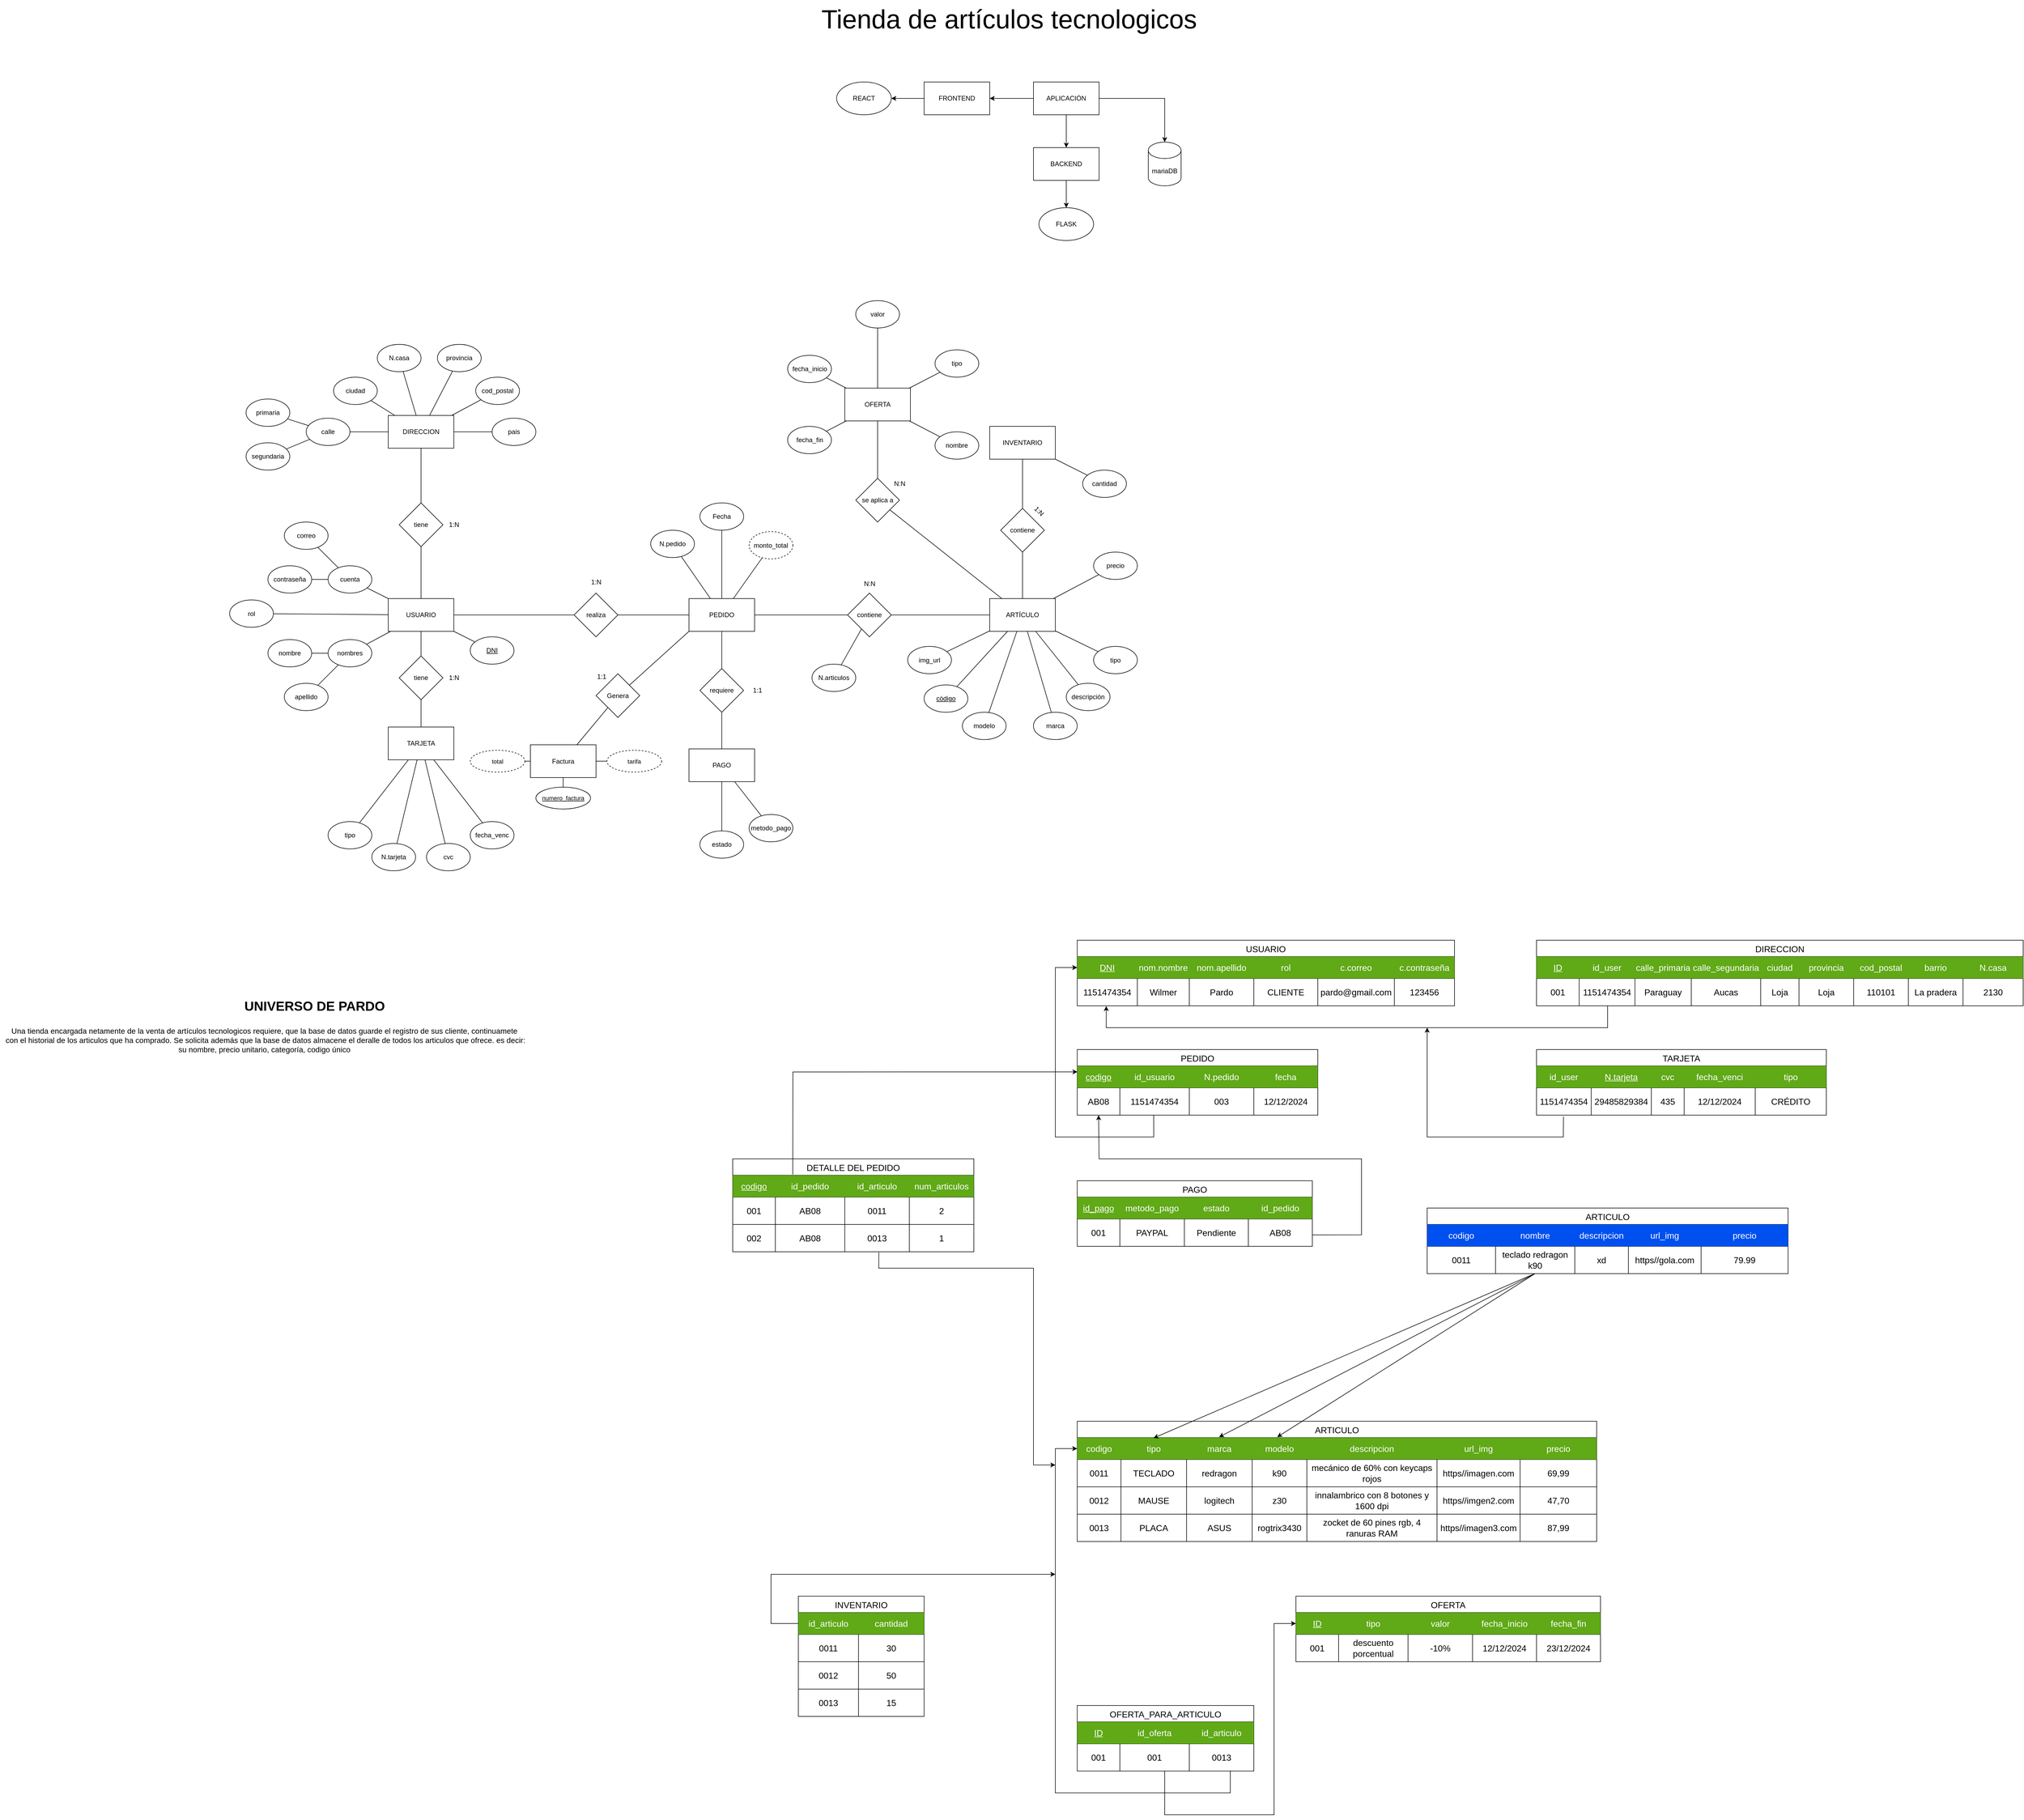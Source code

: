 <mxfile version="25.0.2">
  <diagram name="Página-1" id="EKB3wmEzgfeK36pFyJts">
    <mxGraphModel dx="2113" dy="982" grid="1" gridSize="10" guides="1" tooltips="1" connect="1" arrows="1" fold="1" page="0" pageScale="1" pageWidth="827" pageHeight="1169" math="0" shadow="0">
      <root>
        <mxCell id="0" />
        <mxCell id="1" parent="0" />
        <mxCell id="uPAJqwpwGLfD--nRidM_-2" value="&lt;font style=&quot;font-size: 48px;&quot;&gt;Tienda de artículos tecnologicos&lt;/font&gt;" style="text;html=1;align=center;verticalAlign=middle;resizable=0;points=[];autosize=1;strokeColor=none;fillColor=none;" parent="1" vertex="1">
          <mxGeometry x="320" y="-280" width="710" height="70" as="geometry" />
        </mxCell>
        <mxCell id="uPAJqwpwGLfD--nRidM_-5" style="edgeStyle=orthogonalEdgeStyle;rounded=0;orthogonalLoop=1;jettySize=auto;html=1;" parent="1" source="uPAJqwpwGLfD--nRidM_-3" target="uPAJqwpwGLfD--nRidM_-4" edge="1">
          <mxGeometry relative="1" as="geometry" />
        </mxCell>
        <mxCell id="uPAJqwpwGLfD--nRidM_-9" style="edgeStyle=orthogonalEdgeStyle;rounded=0;orthogonalLoop=1;jettySize=auto;html=1;" parent="1" source="uPAJqwpwGLfD--nRidM_-3" target="uPAJqwpwGLfD--nRidM_-8" edge="1">
          <mxGeometry relative="1" as="geometry" />
        </mxCell>
        <mxCell id="uPAJqwpwGLfD--nRidM_-12" style="edgeStyle=orthogonalEdgeStyle;rounded=0;orthogonalLoop=1;jettySize=auto;html=1;" parent="1" source="uPAJqwpwGLfD--nRidM_-3" target="uPAJqwpwGLfD--nRidM_-11" edge="1">
          <mxGeometry relative="1" as="geometry" />
        </mxCell>
        <mxCell id="uPAJqwpwGLfD--nRidM_-3" value="APLICACIÓN" style="rounded=0;whiteSpace=wrap;html=1;" parent="1" vertex="1">
          <mxGeometry x="720" y="-130" width="120" height="60" as="geometry" />
        </mxCell>
        <mxCell id="uPAJqwpwGLfD--nRidM_-4" value="mariaDB" style="shape=cylinder3;whiteSpace=wrap;html=1;boundedLbl=1;backgroundOutline=1;size=15;" parent="1" vertex="1">
          <mxGeometry x="930" y="-20" width="60" height="80" as="geometry" />
        </mxCell>
        <mxCell id="uPAJqwpwGLfD--nRidM_-10" style="edgeStyle=orthogonalEdgeStyle;rounded=0;orthogonalLoop=1;jettySize=auto;html=1;" parent="1" source="uPAJqwpwGLfD--nRidM_-8" target="GMPuJR-Qy8efWjJpffrQ-2" edge="1">
          <mxGeometry relative="1" as="geometry">
            <mxPoint x="780" y="100" as="targetPoint" />
          </mxGeometry>
        </mxCell>
        <mxCell id="uPAJqwpwGLfD--nRidM_-8" value="BACKEND" style="rounded=0;whiteSpace=wrap;html=1;" parent="1" vertex="1">
          <mxGeometry x="720" y="-10" width="120" height="60" as="geometry" />
        </mxCell>
        <mxCell id="uPAJqwpwGLfD--nRidM_-14" style="edgeStyle=orthogonalEdgeStyle;rounded=0;orthogonalLoop=1;jettySize=auto;html=1;" parent="1" source="uPAJqwpwGLfD--nRidM_-11" target="GMPuJR-Qy8efWjJpffrQ-3" edge="1">
          <mxGeometry relative="1" as="geometry">
            <mxPoint x="440" y="-100" as="targetPoint" />
          </mxGeometry>
        </mxCell>
        <mxCell id="uPAJqwpwGLfD--nRidM_-11" value="FRONTEND" style="rounded=0;whiteSpace=wrap;html=1;" parent="1" vertex="1">
          <mxGeometry x="520" y="-130" width="120" height="60" as="geometry" />
        </mxCell>
        <mxCell id="GMPuJR-Qy8efWjJpffrQ-2" value="FLASK" style="ellipse;whiteSpace=wrap;html=1;" parent="1" vertex="1">
          <mxGeometry x="730" y="100" width="100" height="60" as="geometry" />
        </mxCell>
        <mxCell id="GMPuJR-Qy8efWjJpffrQ-3" value="REACT" style="ellipse;whiteSpace=wrap;html=1;" parent="1" vertex="1">
          <mxGeometry x="360" y="-130" width="100" height="60" as="geometry" />
        </mxCell>
        <mxCell id="GMPuJR-Qy8efWjJpffrQ-5" value="USUARIO" style="rounded=0;whiteSpace=wrap;html=1;" parent="1" vertex="1">
          <mxGeometry x="-460" y="815" width="120" height="60" as="geometry" />
        </mxCell>
        <mxCell id="GMPuJR-Qy8efWjJpffrQ-6" value="cuenta" style="ellipse;whiteSpace=wrap;html=1;" parent="1" vertex="1">
          <mxGeometry x="-570" y="755" width="80" height="50" as="geometry" />
        </mxCell>
        <mxCell id="GMPuJR-Qy8efWjJpffrQ-7" value="" style="endArrow=none;html=1;rounded=0;" parent="1" source="GMPuJR-Qy8efWjJpffrQ-16" target="GMPuJR-Qy8efWjJpffrQ-15" edge="1">
          <mxGeometry width="50" height="50" relative="1" as="geometry">
            <mxPoint x="-680" y="870" as="sourcePoint" />
            <mxPoint x="-630" y="820" as="targetPoint" />
          </mxGeometry>
        </mxCell>
        <mxCell id="GMPuJR-Qy8efWjJpffrQ-8" value="" style="endArrow=none;html=1;rounded=0;" parent="1" source="GMPuJR-Qy8efWjJpffrQ-17" target="GMPuJR-Qy8efWjJpffrQ-15" edge="1">
          <mxGeometry width="50" height="50" relative="1" as="geometry">
            <mxPoint x="-655" y="870" as="sourcePoint" />
            <mxPoint x="-605" y="820" as="targetPoint" />
          </mxGeometry>
        </mxCell>
        <mxCell id="GMPuJR-Qy8efWjJpffrQ-9" value="" style="endArrow=none;html=1;rounded=0;" parent="1" source="GMPuJR-Qy8efWjJpffrQ-5" target="GMPuJR-Qy8efWjJpffrQ-15" edge="1">
          <mxGeometry width="50" height="50" relative="1" as="geometry">
            <mxPoint x="-650" y="900" as="sourcePoint" />
            <mxPoint x="-600" y="850" as="targetPoint" />
          </mxGeometry>
        </mxCell>
        <mxCell id="GMPuJR-Qy8efWjJpffrQ-10" value="" style="endArrow=none;html=1;rounded=0;" parent="1" source="GMPuJR-Qy8efWjJpffrQ-13" target="GMPuJR-Qy8efWjJpffrQ-6" edge="1">
          <mxGeometry width="50" height="50" relative="1" as="geometry">
            <mxPoint x="-665" y="845" as="sourcePoint" />
            <mxPoint x="-615" y="795" as="targetPoint" />
          </mxGeometry>
        </mxCell>
        <mxCell id="GMPuJR-Qy8efWjJpffrQ-11" value="" style="endArrow=none;html=1;rounded=0;" parent="1" source="GMPuJR-Qy8efWjJpffrQ-14" target="GMPuJR-Qy8efWjJpffrQ-6" edge="1">
          <mxGeometry width="50" height="50" relative="1" as="geometry">
            <mxPoint x="-720" y="885" as="sourcePoint" />
            <mxPoint x="-670" y="835" as="targetPoint" />
          </mxGeometry>
        </mxCell>
        <mxCell id="GMPuJR-Qy8efWjJpffrQ-12" value="" style="endArrow=none;html=1;rounded=0;" parent="1" source="GMPuJR-Qy8efWjJpffrQ-6" target="GMPuJR-Qy8efWjJpffrQ-5" edge="1">
          <mxGeometry width="50" height="50" relative="1" as="geometry">
            <mxPoint x="-670" y="890" as="sourcePoint" />
            <mxPoint x="-620" y="840" as="targetPoint" />
          </mxGeometry>
        </mxCell>
        <mxCell id="GMPuJR-Qy8efWjJpffrQ-13" value="correo" style="ellipse;whiteSpace=wrap;html=1;" parent="1" vertex="1">
          <mxGeometry x="-650" y="675" width="80" height="50" as="geometry" />
        </mxCell>
        <mxCell id="GMPuJR-Qy8efWjJpffrQ-14" value="contraseña" style="ellipse;whiteSpace=wrap;html=1;" parent="1" vertex="1">
          <mxGeometry x="-680" y="755" width="80" height="50" as="geometry" />
        </mxCell>
        <mxCell id="GMPuJR-Qy8efWjJpffrQ-15" value="nombres" style="ellipse;whiteSpace=wrap;html=1;" parent="1" vertex="1">
          <mxGeometry x="-570" y="890" width="80" height="50" as="geometry" />
        </mxCell>
        <mxCell id="GMPuJR-Qy8efWjJpffrQ-16" value="apellido" style="ellipse;whiteSpace=wrap;html=1;" parent="1" vertex="1">
          <mxGeometry x="-650" y="970" width="80" height="50" as="geometry" />
        </mxCell>
        <mxCell id="GMPuJR-Qy8efWjJpffrQ-17" value="nombre" style="ellipse;whiteSpace=wrap;html=1;" parent="1" vertex="1">
          <mxGeometry x="-680" y="890" width="80" height="50" as="geometry" />
        </mxCell>
        <mxCell id="GMPuJR-Qy8efWjJpffrQ-18" value="ARTÍCULO" style="rounded=0;whiteSpace=wrap;html=1;" parent="1" vertex="1">
          <mxGeometry x="640" y="815" width="120" height="60" as="geometry" />
        </mxCell>
        <mxCell id="GMPuJR-Qy8efWjJpffrQ-19" value="&lt;u&gt;código&lt;/u&gt;" style="ellipse;whiteSpace=wrap;html=1;" parent="1" vertex="1">
          <mxGeometry x="520" y="973" width="80" height="50" as="geometry" />
        </mxCell>
        <mxCell id="GMPuJR-Qy8efWjJpffrQ-27" value="" style="endArrow=none;html=1;rounded=0;" parent="1" source="GMPuJR-Qy8efWjJpffrQ-18" target="-sqa2vVwT7ndP8CSrMMQ-172" edge="1">
          <mxGeometry width="50" height="50" relative="1" as="geometry">
            <mxPoint x="575" y="692.5" as="sourcePoint" />
            <mxPoint x="819.036" y="783.326" as="targetPoint" />
          </mxGeometry>
        </mxCell>
        <mxCell id="GMPuJR-Qy8efWjJpffrQ-28" value="" style="endArrow=none;html=1;rounded=0;" parent="1" source="GMPuJR-Qy8efWjJpffrQ-18" target="GMPuJR-Qy8efWjJpffrQ-19" edge="1">
          <mxGeometry width="50" height="50" relative="1" as="geometry">
            <mxPoint x="410" y="682.5" as="sourcePoint" />
            <mxPoint x="460" y="632.5" as="targetPoint" />
          </mxGeometry>
        </mxCell>
        <mxCell id="GMPuJR-Qy8efWjJpffrQ-31" value="precio" style="ellipse;whiteSpace=wrap;html=1;" parent="1" vertex="1">
          <mxGeometry x="830" y="730" width="80" height="50" as="geometry" />
        </mxCell>
        <mxCell id="kvagjLdG_V8gCC2vhN60-8" value="realiza" style="rhombus;whiteSpace=wrap;html=1;direction=south;" parent="1" vertex="1">
          <mxGeometry x="-120" y="805" width="80" height="80" as="geometry" />
        </mxCell>
        <mxCell id="kvagjLdG_V8gCC2vhN60-9" value="" style="endArrow=none;html=1;rounded=0;" parent="1" source="kvagjLdG_V8gCC2vhN60-12" target="GMPuJR-Qy8efWjJpffrQ-18" edge="1">
          <mxGeometry width="50" height="50" relative="1" as="geometry">
            <mxPoint x="130" y="772.5" as="sourcePoint" />
            <mxPoint x="180" y="722.5" as="targetPoint" />
          </mxGeometry>
        </mxCell>
        <mxCell id="kvagjLdG_V8gCC2vhN60-10" value="" style="endArrow=none;html=1;rounded=0;" parent="1" source="GMPuJR-Qy8efWjJpffrQ-31" target="GMPuJR-Qy8efWjJpffrQ-18" edge="1">
          <mxGeometry width="50" height="50" relative="1" as="geometry">
            <mxPoint x="510" y="852.5" as="sourcePoint" />
            <mxPoint x="560" y="802.5" as="targetPoint" />
          </mxGeometry>
        </mxCell>
        <mxCell id="kvagjLdG_V8gCC2vhN60-12" value="img_url" style="ellipse;whiteSpace=wrap;html=1;" parent="1" vertex="1">
          <mxGeometry x="490" y="902.5" width="80" height="50" as="geometry" />
        </mxCell>
        <mxCell id="kvagjLdG_V8gCC2vhN60-13" value="Fecha" style="ellipse;whiteSpace=wrap;html=1;" parent="1" vertex="1">
          <mxGeometry x="110" y="640" width="80" height="50" as="geometry" />
        </mxCell>
        <mxCell id="kvagjLdG_V8gCC2vhN60-14" value="N.pedido" style="ellipse;whiteSpace=wrap;html=1;" parent="1" vertex="1">
          <mxGeometry x="20" y="690" width="80" height="50" as="geometry" />
        </mxCell>
        <mxCell id="kvagjLdG_V8gCC2vhN60-16" value="" style="endArrow=none;html=1;rounded=0;" parent="1" source="kvagjLdG_V8gCC2vhN60-19" target="GMPuJR-Qy8efWjJpffrQ-18" edge="1">
          <mxGeometry width="50" height="50" relative="1" as="geometry">
            <mxPoint x="340" y="892.5" as="sourcePoint" />
            <mxPoint x="390" y="842.5" as="targetPoint" />
          </mxGeometry>
        </mxCell>
        <mxCell id="kvagjLdG_V8gCC2vhN60-19" value="descripción" style="ellipse;whiteSpace=wrap;html=1;" parent="1" vertex="1">
          <mxGeometry x="780" y="970" width="80" height="50" as="geometry" />
        </mxCell>
        <mxCell id="kvagjLdG_V8gCC2vhN60-20" value="N:N" style="text;html=1;align=center;verticalAlign=middle;resizable=0;points=[];autosize=1;strokeColor=none;fillColor=none;" parent="1" vertex="1">
          <mxGeometry x="400" y="772.5" width="40" height="30" as="geometry" />
        </mxCell>
        <mxCell id="kvagjLdG_V8gCC2vhN60-42" value="" style="endArrow=none;html=1;rounded=0;" parent="1" source="GMPuJR-Qy8efWjJpffrQ-5" target="kvagjLdG_V8gCC2vhN60-8" edge="1">
          <mxGeometry width="50" height="50" relative="1" as="geometry">
            <mxPoint x="-320" y="845" as="sourcePoint" />
            <mxPoint x="-180" y="845" as="targetPoint" />
          </mxGeometry>
        </mxCell>
        <mxCell id="kvagjLdG_V8gCC2vhN60-45" value="rol" style="ellipse;whiteSpace=wrap;html=1;" parent="1" vertex="1">
          <mxGeometry x="-750" y="817.5" width="80" height="50" as="geometry" />
        </mxCell>
        <mxCell id="kvagjLdG_V8gCC2vhN60-46" value="" style="endArrow=none;html=1;rounded=0;" parent="1" source="kvagjLdG_V8gCC2vhN60-45" target="GMPuJR-Qy8efWjJpffrQ-5" edge="1">
          <mxGeometry width="50" height="50" relative="1" as="geometry">
            <mxPoint x="-500" y="610" as="sourcePoint" />
            <mxPoint x="-450" y="560" as="targetPoint" />
          </mxGeometry>
        </mxCell>
        <mxCell id="kvagjLdG_V8gCC2vhN60-49" value="&lt;h1 style=&quot;margin-top: 0px;&quot;&gt;UNIVERSO DE PARDO&lt;/h1&gt;" style="text;html=1;whiteSpace=wrap;overflow=hidden;rounded=0;" parent="1" vertex="1">
          <mxGeometry x="-725" y="1540" width="280" height="50" as="geometry" />
        </mxCell>
        <mxCell id="kvagjLdG_V8gCC2vhN60-50" value="&lt;font style=&quot;font-size: 14px;&quot;&gt;Una tienda encargada netamente de la venta de artículos tecnologicos requiere, que la base de datos guarde el registro de sus cliente, continuamete&amp;nbsp;&lt;/font&gt;&lt;div&gt;&lt;font style=&quot;font-size: 14px;&quot;&gt;con el historial de los articulos que ha comprado. Se solicita además que la base de datos almacene el deralle de todos los articulos que ofrece. es decir:&lt;/font&gt;&lt;/div&gt;&lt;div&gt;&lt;font style=&quot;font-size: 14px;&quot;&gt;su nombre, precio unitario, categoría, codigo único&amp;nbsp;&lt;/font&gt;&lt;/div&gt;" style="text;html=1;align=center;verticalAlign=middle;resizable=0;points=[];autosize=1;strokeColor=none;fillColor=none;" parent="1" vertex="1">
          <mxGeometry x="-1170" y="1593" width="970" height="60" as="geometry" />
        </mxCell>
        <mxCell id="kvagjLdG_V8gCC2vhN60-53" value="" style="endArrow=none;html=1;rounded=0;" parent="1" source="sDuUs3UY5Qpg5qGd3017-5" target="GMPuJR-Qy8efWjJpffrQ-5" edge="1">
          <mxGeometry width="50" height="50" relative="1" as="geometry">
            <mxPoint x="-400" y="960" as="sourcePoint" />
            <mxPoint x="-50" y="910" as="targetPoint" />
          </mxGeometry>
        </mxCell>
        <mxCell id="kvagjLdG_V8gCC2vhN60-56" value="PEDIDO" style="rounded=0;whiteSpace=wrap;html=1;" parent="1" vertex="1">
          <mxGeometry x="90" y="815" width="120" height="60" as="geometry" />
        </mxCell>
        <mxCell id="kvagjLdG_V8gCC2vhN60-57" value="" style="endArrow=none;html=1;rounded=0;" parent="1" source="kvagjLdG_V8gCC2vhN60-13" target="kvagjLdG_V8gCC2vhN60-56" edge="1">
          <mxGeometry width="50" height="50" relative="1" as="geometry">
            <mxPoint x="-170" y="1010" as="sourcePoint" />
            <mxPoint x="-120" y="960" as="targetPoint" />
          </mxGeometry>
        </mxCell>
        <mxCell id="kvagjLdG_V8gCC2vhN60-58" value="" style="endArrow=none;html=1;rounded=0;" parent="1" source="kvagjLdG_V8gCC2vhN60-56" target="kvagjLdG_V8gCC2vhN60-8" edge="1">
          <mxGeometry width="50" height="50" relative="1" as="geometry">
            <mxPoint x="-160" y="1020" as="sourcePoint" />
            <mxPoint x="-110" y="970" as="targetPoint" />
          </mxGeometry>
        </mxCell>
        <mxCell id="kvagjLdG_V8gCC2vhN60-60" value="" style="endArrow=none;html=1;rounded=0;" parent="1" source="kvagjLdG_V8gCC2vhN60-14" target="kvagjLdG_V8gCC2vhN60-56" edge="1">
          <mxGeometry width="50" height="50" relative="1" as="geometry">
            <mxPoint x="-150" y="1030" as="sourcePoint" />
            <mxPoint x="-100" y="980" as="targetPoint" />
          </mxGeometry>
        </mxCell>
        <mxCell id="kvagjLdG_V8gCC2vhN60-61" value="contiene" style="rhombus;whiteSpace=wrap;html=1;" parent="1" vertex="1">
          <mxGeometry x="380" y="805" width="80" height="80" as="geometry" />
        </mxCell>
        <mxCell id="kvagjLdG_V8gCC2vhN60-63" value="" style="endArrow=none;html=1;rounded=0;" parent="1" source="kvagjLdG_V8gCC2vhN60-61" target="GMPuJR-Qy8efWjJpffrQ-18" edge="1">
          <mxGeometry width="50" height="50" relative="1" as="geometry">
            <mxPoint x="-20" y="980" as="sourcePoint" />
            <mxPoint x="30" y="930" as="targetPoint" />
          </mxGeometry>
        </mxCell>
        <mxCell id="kvagjLdG_V8gCC2vhN60-64" value="" style="endArrow=none;html=1;rounded=0;" parent="1" source="kvagjLdG_V8gCC2vhN60-61" target="kvagjLdG_V8gCC2vhN60-56" edge="1">
          <mxGeometry width="50" height="50" relative="1" as="geometry">
            <mxPoint x="-10" y="990" as="sourcePoint" />
            <mxPoint x="40" y="940" as="targetPoint" />
          </mxGeometry>
        </mxCell>
        <mxCell id="kvagjLdG_V8gCC2vhN60-65" value="1:N" style="text;html=1;align=center;verticalAlign=middle;resizable=0;points=[];autosize=1;strokeColor=none;fillColor=none;" parent="1" vertex="1">
          <mxGeometry x="-100" y="770" width="40" height="30" as="geometry" />
        </mxCell>
        <mxCell id="kvagjLdG_V8gCC2vhN60-68" value="" style="endArrow=none;html=1;rounded=0;" parent="1" source="kvagjLdG_V8gCC2vhN60-96" target="sDuUs3UY5Qpg5qGd3017-6" edge="1">
          <mxGeometry width="50" height="50" relative="1" as="geometry">
            <mxPoint x="170" y="933" as="sourcePoint" />
            <mxPoint x="-129.844" y="972.181" as="targetPoint" />
          </mxGeometry>
        </mxCell>
        <mxCell id="kvagjLdG_V8gCC2vhN60-90" value="tipo" style="ellipse;whiteSpace=wrap;html=1;" parent="1" vertex="1">
          <mxGeometry x="-570" y="1223" width="80" height="50" as="geometry" />
        </mxCell>
        <mxCell id="kvagjLdG_V8gCC2vhN60-91" value="N.tarjeta" style="ellipse;whiteSpace=wrap;html=1;" parent="1" vertex="1">
          <mxGeometry x="-490" y="1263" width="80" height="50" as="geometry" />
        </mxCell>
        <mxCell id="kvagjLdG_V8gCC2vhN60-92" value="cvc" style="ellipse;whiteSpace=wrap;html=1;" parent="1" vertex="1">
          <mxGeometry x="-390" y="1263" width="80" height="50" as="geometry" />
        </mxCell>
        <mxCell id="kvagjLdG_V8gCC2vhN60-93" value="" style="endArrow=none;html=1;rounded=0;" parent="1" source="kvagjLdG_V8gCC2vhN60-90" target="sDuUs3UY5Qpg5qGd3017-6" edge="1">
          <mxGeometry width="50" height="50" relative="1" as="geometry">
            <mxPoint x="180" y="943" as="sourcePoint" />
            <mxPoint x="-150.156" y="972.181" as="targetPoint" />
          </mxGeometry>
        </mxCell>
        <mxCell id="kvagjLdG_V8gCC2vhN60-94" value="" style="endArrow=none;html=1;rounded=0;" parent="1" source="kvagjLdG_V8gCC2vhN60-91" target="sDuUs3UY5Qpg5qGd3017-6" edge="1">
          <mxGeometry width="50" height="50" relative="1" as="geometry">
            <mxPoint x="60" y="963" as="sourcePoint" />
            <mxPoint x="-144.408" y="972.848" as="targetPoint" />
          </mxGeometry>
        </mxCell>
        <mxCell id="kvagjLdG_V8gCC2vhN60-95" value="" style="endArrow=none;html=1;rounded=0;" parent="1" source="kvagjLdG_V8gCC2vhN60-92" target="sDuUs3UY5Qpg5qGd3017-6" edge="1">
          <mxGeometry width="50" height="50" relative="1" as="geometry">
            <mxPoint x="200" y="963" as="sourcePoint" />
            <mxPoint x="-134.803" y="972.788" as="targetPoint" />
          </mxGeometry>
        </mxCell>
        <mxCell id="kvagjLdG_V8gCC2vhN60-96" value="fecha_venc" style="ellipse;whiteSpace=wrap;html=1;" parent="1" vertex="1">
          <mxGeometry x="-310" y="1223" width="80" height="50" as="geometry" />
        </mxCell>
        <mxCell id="-sqa2vVwT7ndP8CSrMMQ-3" value="contiene" style="rhombus;whiteSpace=wrap;html=1;" parent="1" vertex="1">
          <mxGeometry x="660" y="650" width="80" height="80" as="geometry" />
        </mxCell>
        <mxCell id="-sqa2vVwT7ndP8CSrMMQ-4" value="INVENTARIO" style="rounded=0;whiteSpace=wrap;html=1;" parent="1" vertex="1">
          <mxGeometry x="640" y="500" width="120" height="60" as="geometry" />
        </mxCell>
        <mxCell id="-sqa2vVwT7ndP8CSrMMQ-5" value="" style="endArrow=none;html=1;rounded=0;" parent="1" source="-sqa2vVwT7ndP8CSrMMQ-4" target="-sqa2vVwT7ndP8CSrMMQ-9" edge="1">
          <mxGeometry width="50" height="50" relative="1" as="geometry">
            <mxPoint x="520" y="580" as="sourcePoint" />
            <mxPoint x="570" y="530" as="targetPoint" />
          </mxGeometry>
        </mxCell>
        <mxCell id="-sqa2vVwT7ndP8CSrMMQ-6" value="" style="endArrow=none;html=1;rounded=0;" parent="1" source="sDuUs3UY5Qpg5qGd3017-3" target="-sqa2vVwT7ndP8CSrMMQ-27" edge="1">
          <mxGeometry width="50" height="50" relative="1" as="geometry">
            <mxPoint x="-529.18" y="401.232" as="sourcePoint" />
            <mxPoint x="-105" y="342.5" as="targetPoint" />
          </mxGeometry>
        </mxCell>
        <mxCell id="-sqa2vVwT7ndP8CSrMMQ-7" value="" style="endArrow=none;html=1;rounded=0;" parent="1" source="GMPuJR-Qy8efWjJpffrQ-18" target="-sqa2vVwT7ndP8CSrMMQ-3" edge="1">
          <mxGeometry width="50" height="50" relative="1" as="geometry">
            <mxPoint x="560" y="742.5" as="sourcePoint" />
            <mxPoint x="610" y="692.5" as="targetPoint" />
          </mxGeometry>
        </mxCell>
        <mxCell id="-sqa2vVwT7ndP8CSrMMQ-8" value="" style="endArrow=none;html=1;rounded=0;" parent="1" source="-sqa2vVwT7ndP8CSrMMQ-3" target="-sqa2vVwT7ndP8CSrMMQ-4" edge="1">
          <mxGeometry width="50" height="50" relative="1" as="geometry">
            <mxPoint x="140" y="600" as="sourcePoint" />
            <mxPoint x="190" y="550" as="targetPoint" />
          </mxGeometry>
        </mxCell>
        <mxCell id="-sqa2vVwT7ndP8CSrMMQ-9" value="cantidad" style="ellipse;whiteSpace=wrap;html=1;" parent="1" vertex="1">
          <mxGeometry x="810" y="580" width="80" height="50" as="geometry" />
        </mxCell>
        <mxCell id="-sqa2vVwT7ndP8CSrMMQ-10" value="1:N" style="text;html=1;align=center;verticalAlign=middle;resizable=0;points=[];autosize=1;strokeColor=none;fillColor=none;rotation=45;" parent="1" vertex="1">
          <mxGeometry x="710" y="640" width="40" height="30" as="geometry" />
        </mxCell>
        <mxCell id="-sqa2vVwT7ndP8CSrMMQ-11" value="PAGO" style="rounded=0;whiteSpace=wrap;html=1;" parent="1" vertex="1">
          <mxGeometry x="90" y="1090" width="120" height="60" as="geometry" />
        </mxCell>
        <mxCell id="-sqa2vVwT7ndP8CSrMMQ-12" value="monto_total" style="ellipse;whiteSpace=wrap;html=1;dashed=1;" parent="1" vertex="1">
          <mxGeometry x="200" y="692.5" width="80" height="50" as="geometry" />
        </mxCell>
        <mxCell id="-sqa2vVwT7ndP8CSrMMQ-14" value="estado" style="ellipse;whiteSpace=wrap;html=1;" parent="1" vertex="1">
          <mxGeometry x="110" y="1240" width="80" height="50" as="geometry" />
        </mxCell>
        <mxCell id="-sqa2vVwT7ndP8CSrMMQ-15" value="metodo_pago" style="ellipse;whiteSpace=wrap;html=1;" parent="1" vertex="1">
          <mxGeometry x="200" y="1210" width="80" height="50" as="geometry" />
        </mxCell>
        <mxCell id="-sqa2vVwT7ndP8CSrMMQ-16" value="" style="endArrow=none;html=1;rounded=0;" parent="1" source="-sqa2vVwT7ndP8CSrMMQ-33" target="-sqa2vVwT7ndP8CSrMMQ-11" edge="1">
          <mxGeometry width="50" height="50" relative="1" as="geometry">
            <mxPoint x="-90" y="1020" as="sourcePoint" />
            <mxPoint x="-40" y="970" as="targetPoint" />
          </mxGeometry>
        </mxCell>
        <mxCell id="-sqa2vVwT7ndP8CSrMMQ-17" value="" style="endArrow=none;html=1;rounded=0;" parent="1" source="-sqa2vVwT7ndP8CSrMMQ-33" target="kvagjLdG_V8gCC2vhN60-56" edge="1">
          <mxGeometry width="50" height="50" relative="1" as="geometry">
            <mxPoint x="-80" y="1030" as="sourcePoint" />
            <mxPoint x="-30" y="980" as="targetPoint" />
          </mxGeometry>
        </mxCell>
        <mxCell id="-sqa2vVwT7ndP8CSrMMQ-18" value="" style="endArrow=none;html=1;rounded=0;" parent="1" source="-sqa2vVwT7ndP8CSrMMQ-15" target="-sqa2vVwT7ndP8CSrMMQ-11" edge="1">
          <mxGeometry width="50" height="50" relative="1" as="geometry">
            <mxPoint x="20" y="1120" as="sourcePoint" />
            <mxPoint x="70" y="1070" as="targetPoint" />
          </mxGeometry>
        </mxCell>
        <mxCell id="-sqa2vVwT7ndP8CSrMMQ-19" value="" style="endArrow=none;html=1;rounded=0;" parent="1" source="-sqa2vVwT7ndP8CSrMMQ-14" target="-sqa2vVwT7ndP8CSrMMQ-11" edge="1">
          <mxGeometry width="50" height="50" relative="1" as="geometry">
            <mxPoint x="-60" y="1070" as="sourcePoint" />
            <mxPoint x="-10" y="1020" as="targetPoint" />
          </mxGeometry>
        </mxCell>
        <mxCell id="-sqa2vVwT7ndP8CSrMMQ-21" value="" style="endArrow=none;html=1;rounded=0;" parent="1" source="-sqa2vVwT7ndP8CSrMMQ-23" target="sDuUs3UY5Qpg5qGd3017-3" edge="1">
          <mxGeometry width="50" height="50" relative="1" as="geometry">
            <mxPoint x="-531.041" y="529.333" as="sourcePoint" />
            <mxPoint x="-479.334" y="525.286" as="targetPoint" />
          </mxGeometry>
        </mxCell>
        <mxCell id="-sqa2vVwT7ndP8CSrMMQ-22" value="" style="endArrow=none;html=1;rounded=0;" parent="1" source="-sqa2vVwT7ndP8CSrMMQ-24" target="sDuUs3UY5Qpg5qGd3017-3" edge="1">
          <mxGeometry width="50" height="50" relative="1" as="geometry">
            <mxPoint x="-750" y="612.5" as="sourcePoint" />
            <mxPoint x="-610.975" y="401.375" as="targetPoint" />
          </mxGeometry>
        </mxCell>
        <mxCell id="-sqa2vVwT7ndP8CSrMMQ-23" value="calle" style="ellipse;whiteSpace=wrap;html=1;" parent="1" vertex="1">
          <mxGeometry x="-610" y="485" width="80" height="50" as="geometry" />
        </mxCell>
        <mxCell id="-sqa2vVwT7ndP8CSrMMQ-24" value="ciudad" style="ellipse;whiteSpace=wrap;html=1;" parent="1" vertex="1">
          <mxGeometry x="-560" y="410" width="80" height="50" as="geometry" />
        </mxCell>
        <mxCell id="-sqa2vVwT7ndP8CSrMMQ-25" value="provincia" style="ellipse;whiteSpace=wrap;html=1;" parent="1" vertex="1">
          <mxGeometry x="-370" y="350" width="80" height="50" as="geometry" />
        </mxCell>
        <mxCell id="-sqa2vVwT7ndP8CSrMMQ-26" value="" style="endArrow=none;html=1;rounded=0;" parent="1" source="sDuUs3UY5Qpg5qGd3017-3" target="-sqa2vVwT7ndP8CSrMMQ-25" edge="1">
          <mxGeometry width="50" height="50" relative="1" as="geometry">
            <mxPoint x="-555.416" y="388.913" as="sourcePoint" />
            <mxPoint x="-665" y="322.5" as="targetPoint" />
          </mxGeometry>
        </mxCell>
        <mxCell id="-sqa2vVwT7ndP8CSrMMQ-27" value="cod_postal" style="ellipse;whiteSpace=wrap;html=1;" parent="1" vertex="1">
          <mxGeometry x="-300" y="410" width="80" height="50" as="geometry" />
        </mxCell>
        <mxCell id="-sqa2vVwT7ndP8CSrMMQ-28" value="pais" style="ellipse;whiteSpace=wrap;html=1;" parent="1" vertex="1">
          <mxGeometry x="-270" y="485" width="80" height="50" as="geometry" />
        </mxCell>
        <mxCell id="-sqa2vVwT7ndP8CSrMMQ-29" value="" style="endArrow=none;html=1;rounded=0;" parent="1" source="sDuUs3UY5Qpg5qGd3017-3" target="-sqa2vVwT7ndP8CSrMMQ-28" edge="1">
          <mxGeometry width="50" height="50" relative="1" as="geometry">
            <mxPoint x="-520.581" y="424.942" as="sourcePoint" />
            <mxPoint x="-685" y="302.5" as="targetPoint" />
          </mxGeometry>
        </mxCell>
        <mxCell id="-sqa2vVwT7ndP8CSrMMQ-30" value="" style="endArrow=none;html=1;rounded=0;" parent="1" source="sDuUs3UY5Qpg5qGd3017-1" target="GMPuJR-Qy8efWjJpffrQ-5" edge="1">
          <mxGeometry width="50" height="50" relative="1" as="geometry">
            <mxPoint x="-400" y="742.5" as="sourcePoint" />
            <mxPoint x="-690" y="590" as="targetPoint" />
          </mxGeometry>
        </mxCell>
        <mxCell id="-sqa2vVwT7ndP8CSrMMQ-33" value="requiere" style="rhombus;whiteSpace=wrap;html=1;" parent="1" vertex="1">
          <mxGeometry x="110" y="943" width="80" height="80" as="geometry" />
        </mxCell>
        <mxCell id="-sqa2vVwT7ndP8CSrMMQ-35" value="PEDIDO" style="shape=table;startSize=30;container=1;collapsible=0;childLayout=tableLayout;strokeColor=default;fontSize=16;" parent="1" vertex="1">
          <mxGeometry x="800" y="1640" width="440" height="120" as="geometry" />
        </mxCell>
        <mxCell id="-sqa2vVwT7ndP8CSrMMQ-36" value="" style="shape=tableRow;horizontal=0;startSize=0;swimlaneHead=0;swimlaneBody=0;strokeColor=inherit;top=0;left=0;bottom=0;right=0;collapsible=0;dropTarget=0;fillColor=none;points=[[0,0.5],[1,0.5]];portConstraint=eastwest;fontSize=16;" parent="-sqa2vVwT7ndP8CSrMMQ-35" vertex="1">
          <mxGeometry y="30" width="440" height="40" as="geometry" />
        </mxCell>
        <mxCell id="-sqa2vVwT7ndP8CSrMMQ-37" value="&lt;u&gt;codigo&lt;/u&gt;" style="shape=partialRectangle;html=1;whiteSpace=wrap;connectable=0;strokeColor=#2D7600;overflow=hidden;fillColor=#60a917;top=0;left=0;bottom=0;right=0;pointerEvents=1;fontSize=16;fontColor=#ffffff;" parent="-sqa2vVwT7ndP8CSrMMQ-36" vertex="1">
          <mxGeometry width="78" height="40" as="geometry">
            <mxRectangle width="78" height="40" as="alternateBounds" />
          </mxGeometry>
        </mxCell>
        <mxCell id="-sqa2vVwT7ndP8CSrMMQ-38" value="id_usuario" style="shape=partialRectangle;html=1;whiteSpace=wrap;connectable=0;strokeColor=#2D7600;overflow=hidden;fillColor=#60a917;top=0;left=0;bottom=0;right=0;pointerEvents=1;fontSize=16;fontColor=#ffffff;" parent="-sqa2vVwT7ndP8CSrMMQ-36" vertex="1">
          <mxGeometry x="78" width="127" height="40" as="geometry">
            <mxRectangle width="127" height="40" as="alternateBounds" />
          </mxGeometry>
        </mxCell>
        <mxCell id="-sqa2vVwT7ndP8CSrMMQ-39" value="N.pedido" style="shape=partialRectangle;html=1;whiteSpace=wrap;connectable=0;strokeColor=#2D7600;overflow=hidden;fillColor=#60a917;top=0;left=0;bottom=0;right=0;pointerEvents=1;fontSize=16;fontColor=#ffffff;" parent="-sqa2vVwT7ndP8CSrMMQ-36" vertex="1">
          <mxGeometry x="205" width="118" height="40" as="geometry">
            <mxRectangle width="118" height="40" as="alternateBounds" />
          </mxGeometry>
        </mxCell>
        <mxCell id="-sqa2vVwT7ndP8CSrMMQ-48" value="fecha" style="shape=partialRectangle;html=1;whiteSpace=wrap;connectable=0;strokeColor=#2D7600;overflow=hidden;fillColor=#60a917;top=0;left=0;bottom=0;right=0;pointerEvents=1;fontSize=16;fontColor=#ffffff;" parent="-sqa2vVwT7ndP8CSrMMQ-36" vertex="1">
          <mxGeometry x="323" width="117" height="40" as="geometry">
            <mxRectangle width="117" height="40" as="alternateBounds" />
          </mxGeometry>
        </mxCell>
        <mxCell id="-sqa2vVwT7ndP8CSrMMQ-40" value="" style="shape=tableRow;horizontal=0;startSize=0;swimlaneHead=0;swimlaneBody=0;strokeColor=inherit;top=0;left=0;bottom=0;right=0;collapsible=0;dropTarget=0;fillColor=none;points=[[0,0.5],[1,0.5]];portConstraint=eastwest;fontSize=16;" parent="-sqa2vVwT7ndP8CSrMMQ-35" vertex="1">
          <mxGeometry y="70" width="440" height="50" as="geometry" />
        </mxCell>
        <mxCell id="-sqa2vVwT7ndP8CSrMMQ-41" value="AB08" style="shape=partialRectangle;html=1;whiteSpace=wrap;connectable=0;strokeColor=inherit;overflow=hidden;fillColor=none;top=0;left=0;bottom=0;right=0;pointerEvents=1;fontSize=16;" parent="-sqa2vVwT7ndP8CSrMMQ-40" vertex="1">
          <mxGeometry width="78" height="50" as="geometry">
            <mxRectangle width="78" height="50" as="alternateBounds" />
          </mxGeometry>
        </mxCell>
        <mxCell id="-sqa2vVwT7ndP8CSrMMQ-42" value="1151474354" style="shape=partialRectangle;html=1;whiteSpace=wrap;connectable=0;strokeColor=inherit;overflow=hidden;fillColor=none;top=0;left=0;bottom=0;right=0;pointerEvents=1;fontSize=16;" parent="-sqa2vVwT7ndP8CSrMMQ-40" vertex="1">
          <mxGeometry x="78" width="127" height="50" as="geometry">
            <mxRectangle width="127" height="50" as="alternateBounds" />
          </mxGeometry>
        </mxCell>
        <mxCell id="-sqa2vVwT7ndP8CSrMMQ-43" value="003" style="shape=partialRectangle;html=1;whiteSpace=wrap;connectable=0;strokeColor=inherit;overflow=hidden;fillColor=none;top=0;left=0;bottom=0;right=0;pointerEvents=1;fontSize=16;" parent="-sqa2vVwT7ndP8CSrMMQ-40" vertex="1">
          <mxGeometry x="205" width="118" height="50" as="geometry">
            <mxRectangle width="118" height="50" as="alternateBounds" />
          </mxGeometry>
        </mxCell>
        <mxCell id="-sqa2vVwT7ndP8CSrMMQ-49" value="12/12/2024" style="shape=partialRectangle;html=1;whiteSpace=wrap;connectable=0;strokeColor=inherit;overflow=hidden;fillColor=none;top=0;left=0;bottom=0;right=0;pointerEvents=1;fontSize=16;" parent="-sqa2vVwT7ndP8CSrMMQ-40" vertex="1">
          <mxGeometry x="323" width="117" height="50" as="geometry">
            <mxRectangle width="117" height="50" as="alternateBounds" />
          </mxGeometry>
        </mxCell>
        <mxCell id="-sqa2vVwT7ndP8CSrMMQ-54" value="PAGO" style="shape=table;startSize=30;container=1;collapsible=0;childLayout=tableLayout;strokeColor=default;fontSize=16;" parent="1" vertex="1">
          <mxGeometry x="800" y="1880" width="430" height="120" as="geometry" />
        </mxCell>
        <mxCell id="-sqa2vVwT7ndP8CSrMMQ-55" value="" style="shape=tableRow;horizontal=0;startSize=0;swimlaneHead=0;swimlaneBody=0;strokeColor=inherit;top=0;left=0;bottom=0;right=0;collapsible=0;dropTarget=0;fillColor=none;points=[[0,0.5],[1,0.5]];portConstraint=eastwest;fontSize=16;" parent="-sqa2vVwT7ndP8CSrMMQ-54" vertex="1">
          <mxGeometry y="30" width="430" height="40" as="geometry" />
        </mxCell>
        <mxCell id="-sqa2vVwT7ndP8CSrMMQ-56" value="&lt;u&gt;id_pago&lt;/u&gt;" style="shape=partialRectangle;html=1;whiteSpace=wrap;connectable=0;strokeColor=#2D7600;overflow=hidden;fillColor=#60a917;top=0;left=0;bottom=0;right=0;pointerEvents=1;fontSize=16;fontColor=#ffffff;" parent="-sqa2vVwT7ndP8CSrMMQ-55" vertex="1">
          <mxGeometry width="78" height="40" as="geometry">
            <mxRectangle width="78" height="40" as="alternateBounds" />
          </mxGeometry>
        </mxCell>
        <mxCell id="-sqa2vVwT7ndP8CSrMMQ-58" value="metodo_pago" style="shape=partialRectangle;html=1;whiteSpace=wrap;connectable=0;strokeColor=#2D7600;overflow=hidden;fillColor=#60a917;top=0;left=0;bottom=0;right=0;pointerEvents=1;fontSize=16;fontColor=#ffffff;" parent="-sqa2vVwT7ndP8CSrMMQ-55" vertex="1">
          <mxGeometry x="78" width="118" height="40" as="geometry">
            <mxRectangle width="118" height="40" as="alternateBounds" />
          </mxGeometry>
        </mxCell>
        <mxCell id="-sqa2vVwT7ndP8CSrMMQ-59" value="estado" style="shape=partialRectangle;html=1;whiteSpace=wrap;connectable=0;strokeColor=#2D7600;overflow=hidden;fillColor=#60a917;top=0;left=0;bottom=0;right=0;pointerEvents=1;fontSize=16;fontColor=#ffffff;" parent="-sqa2vVwT7ndP8CSrMMQ-55" vertex="1">
          <mxGeometry x="196" width="117" height="40" as="geometry">
            <mxRectangle width="117" height="40" as="alternateBounds" />
          </mxGeometry>
        </mxCell>
        <mxCell id="DaXo6tMIG6sJkGHO7Wpv-1" value="id_pedido" style="shape=partialRectangle;html=1;whiteSpace=wrap;connectable=0;strokeColor=#2D7600;overflow=hidden;fillColor=#60a917;top=0;left=0;bottom=0;right=0;pointerEvents=1;fontSize=16;fontColor=#ffffff;" parent="-sqa2vVwT7ndP8CSrMMQ-55" vertex="1">
          <mxGeometry x="313" width="117" height="40" as="geometry">
            <mxRectangle width="117" height="40" as="alternateBounds" />
          </mxGeometry>
        </mxCell>
        <mxCell id="-sqa2vVwT7ndP8CSrMMQ-60" value="" style="shape=tableRow;horizontal=0;startSize=0;swimlaneHead=0;swimlaneBody=0;strokeColor=inherit;top=0;left=0;bottom=0;right=0;collapsible=0;dropTarget=0;fillColor=none;points=[[0,0.5],[1,0.5]];portConstraint=eastwest;fontSize=16;" parent="-sqa2vVwT7ndP8CSrMMQ-54" vertex="1">
          <mxGeometry y="70" width="430" height="50" as="geometry" />
        </mxCell>
        <mxCell id="-sqa2vVwT7ndP8CSrMMQ-61" value="001" style="shape=partialRectangle;html=1;whiteSpace=wrap;connectable=0;strokeColor=inherit;overflow=hidden;fillColor=none;top=0;left=0;bottom=0;right=0;pointerEvents=1;fontSize=16;" parent="-sqa2vVwT7ndP8CSrMMQ-60" vertex="1">
          <mxGeometry width="78" height="50" as="geometry">
            <mxRectangle width="78" height="50" as="alternateBounds" />
          </mxGeometry>
        </mxCell>
        <mxCell id="-sqa2vVwT7ndP8CSrMMQ-63" value="PAYPAL" style="shape=partialRectangle;html=1;whiteSpace=wrap;connectable=0;strokeColor=inherit;overflow=hidden;fillColor=none;top=0;left=0;bottom=0;right=0;pointerEvents=1;fontSize=16;" parent="-sqa2vVwT7ndP8CSrMMQ-60" vertex="1">
          <mxGeometry x="78" width="118" height="50" as="geometry">
            <mxRectangle width="118" height="50" as="alternateBounds" />
          </mxGeometry>
        </mxCell>
        <mxCell id="-sqa2vVwT7ndP8CSrMMQ-64" value="Pendiente" style="shape=partialRectangle;html=1;whiteSpace=wrap;connectable=0;strokeColor=inherit;overflow=hidden;fillColor=none;top=0;left=0;bottom=0;right=0;pointerEvents=1;fontSize=16;" parent="-sqa2vVwT7ndP8CSrMMQ-60" vertex="1">
          <mxGeometry x="196" width="117" height="50" as="geometry">
            <mxRectangle width="117" height="50" as="alternateBounds" />
          </mxGeometry>
        </mxCell>
        <mxCell id="DaXo6tMIG6sJkGHO7Wpv-2" value="AB08" style="shape=partialRectangle;html=1;whiteSpace=wrap;connectable=0;strokeColor=inherit;overflow=hidden;fillColor=none;top=0;left=0;bottom=0;right=0;pointerEvents=1;fontSize=16;" parent="-sqa2vVwT7ndP8CSrMMQ-60" vertex="1">
          <mxGeometry x="313" width="117" height="50" as="geometry">
            <mxRectangle width="117" height="50" as="alternateBounds" />
          </mxGeometry>
        </mxCell>
        <mxCell id="-sqa2vVwT7ndP8CSrMMQ-65" value="&lt;u&gt;DNI&lt;/u&gt;" style="ellipse;whiteSpace=wrap;html=1;" parent="1" vertex="1">
          <mxGeometry x="-310" y="885" width="80" height="50" as="geometry" />
        </mxCell>
        <mxCell id="-sqa2vVwT7ndP8CSrMMQ-66" value="" style="endArrow=none;html=1;rounded=0;" parent="1" source="GMPuJR-Qy8efWjJpffrQ-5" target="-sqa2vVwT7ndP8CSrMMQ-65" edge="1">
          <mxGeometry width="50" height="50" relative="1" as="geometry">
            <mxPoint x="-446" y="885" as="sourcePoint" />
            <mxPoint x="-490" y="909" as="targetPoint" />
          </mxGeometry>
        </mxCell>
        <mxCell id="-sqa2vVwT7ndP8CSrMMQ-68" value="USUARIO" style="shape=table;startSize=30;container=1;collapsible=0;childLayout=tableLayout;strokeColor=default;fontSize=16;" parent="1" vertex="1">
          <mxGeometry x="800" y="1440" width="690" height="120" as="geometry" />
        </mxCell>
        <mxCell id="-sqa2vVwT7ndP8CSrMMQ-69" value="" style="shape=tableRow;horizontal=0;startSize=0;swimlaneHead=0;swimlaneBody=0;strokeColor=inherit;top=0;left=0;bottom=0;right=0;collapsible=0;dropTarget=0;fillColor=none;points=[[0,0.5],[1,0.5]];portConstraint=eastwest;fontSize=16;" parent="-sqa2vVwT7ndP8CSrMMQ-68" vertex="1">
          <mxGeometry y="30" width="690" height="40" as="geometry" />
        </mxCell>
        <mxCell id="-sqa2vVwT7ndP8CSrMMQ-70" value="&lt;u&gt;DNI&lt;/u&gt;" style="shape=partialRectangle;html=1;whiteSpace=wrap;connectable=0;strokeColor=#2D7600;overflow=hidden;fillColor=#60a917;top=0;left=0;bottom=0;right=0;pointerEvents=1;fontSize=16;fontColor=#ffffff;" parent="-sqa2vVwT7ndP8CSrMMQ-69" vertex="1">
          <mxGeometry width="110" height="40" as="geometry">
            <mxRectangle width="110" height="40" as="alternateBounds" />
          </mxGeometry>
        </mxCell>
        <mxCell id="-sqa2vVwT7ndP8CSrMMQ-71" value="nom.nombre" style="shape=partialRectangle;html=1;whiteSpace=wrap;connectable=0;strokeColor=#2D7600;overflow=hidden;fillColor=#60a917;top=0;left=0;bottom=0;right=0;pointerEvents=1;fontSize=16;fontColor=#ffffff;" parent="-sqa2vVwT7ndP8CSrMMQ-69" vertex="1">
          <mxGeometry x="110" width="95" height="40" as="geometry">
            <mxRectangle width="95" height="40" as="alternateBounds" />
          </mxGeometry>
        </mxCell>
        <mxCell id="-sqa2vVwT7ndP8CSrMMQ-72" value="nom.apellido" style="shape=partialRectangle;html=1;whiteSpace=wrap;connectable=0;strokeColor=#2D7600;overflow=hidden;fillColor=#60a917;top=0;left=0;bottom=0;right=0;pointerEvents=1;fontSize=16;fontColor=#ffffff;" parent="-sqa2vVwT7ndP8CSrMMQ-69" vertex="1">
          <mxGeometry x="205" width="118" height="40" as="geometry">
            <mxRectangle width="118" height="40" as="alternateBounds" />
          </mxGeometry>
        </mxCell>
        <mxCell id="-sqa2vVwT7ndP8CSrMMQ-73" value="rol" style="shape=partialRectangle;html=1;whiteSpace=wrap;connectable=0;strokeColor=#2D7600;overflow=hidden;fillColor=#60a917;top=0;left=0;bottom=0;right=0;pointerEvents=1;fontSize=16;fontColor=#ffffff;" parent="-sqa2vVwT7ndP8CSrMMQ-69" vertex="1">
          <mxGeometry x="323" width="117" height="40" as="geometry">
            <mxRectangle width="117" height="40" as="alternateBounds" />
          </mxGeometry>
        </mxCell>
        <mxCell id="-sqa2vVwT7ndP8CSrMMQ-79" value="c.correo" style="shape=partialRectangle;html=1;whiteSpace=wrap;connectable=0;strokeColor=#2D7600;overflow=hidden;fillColor=#60a917;top=0;left=0;bottom=0;right=0;pointerEvents=1;fontSize=16;fontColor=#ffffff;" parent="-sqa2vVwT7ndP8CSrMMQ-69" vertex="1">
          <mxGeometry x="440" width="140" height="40" as="geometry">
            <mxRectangle width="140" height="40" as="alternateBounds" />
          </mxGeometry>
        </mxCell>
        <mxCell id="-sqa2vVwT7ndP8CSrMMQ-81" value="c.contraseña" style="shape=partialRectangle;html=1;whiteSpace=wrap;connectable=0;strokeColor=#2D7600;overflow=hidden;fillColor=#60a917;top=0;left=0;bottom=0;right=0;pointerEvents=1;fontSize=16;fontColor=#ffffff;" parent="-sqa2vVwT7ndP8CSrMMQ-69" vertex="1">
          <mxGeometry x="580" width="110" height="40" as="geometry">
            <mxRectangle width="110" height="40" as="alternateBounds" />
          </mxGeometry>
        </mxCell>
        <mxCell id="-sqa2vVwT7ndP8CSrMMQ-74" value="" style="shape=tableRow;horizontal=0;startSize=0;swimlaneHead=0;swimlaneBody=0;strokeColor=inherit;top=0;left=0;bottom=0;right=0;collapsible=0;dropTarget=0;fillColor=none;points=[[0,0.5],[1,0.5]];portConstraint=eastwest;fontSize=16;" parent="-sqa2vVwT7ndP8CSrMMQ-68" vertex="1">
          <mxGeometry y="70" width="690" height="50" as="geometry" />
        </mxCell>
        <mxCell id="-sqa2vVwT7ndP8CSrMMQ-75" value="1151474354" style="shape=partialRectangle;html=1;whiteSpace=wrap;connectable=0;strokeColor=inherit;overflow=hidden;fillColor=none;top=0;left=0;bottom=0;right=0;pointerEvents=1;fontSize=16;" parent="-sqa2vVwT7ndP8CSrMMQ-74" vertex="1">
          <mxGeometry width="110" height="50" as="geometry">
            <mxRectangle width="110" height="50" as="alternateBounds" />
          </mxGeometry>
        </mxCell>
        <mxCell id="-sqa2vVwT7ndP8CSrMMQ-76" value="Wilmer" style="shape=partialRectangle;html=1;whiteSpace=wrap;connectable=0;strokeColor=inherit;overflow=hidden;fillColor=none;top=0;left=0;bottom=0;right=0;pointerEvents=1;fontSize=16;" parent="-sqa2vVwT7ndP8CSrMMQ-74" vertex="1">
          <mxGeometry x="110" width="95" height="50" as="geometry">
            <mxRectangle width="95" height="50" as="alternateBounds" />
          </mxGeometry>
        </mxCell>
        <mxCell id="-sqa2vVwT7ndP8CSrMMQ-77" value="Pardo" style="shape=partialRectangle;html=1;whiteSpace=wrap;connectable=0;strokeColor=inherit;overflow=hidden;fillColor=none;top=0;left=0;bottom=0;right=0;pointerEvents=1;fontSize=16;" parent="-sqa2vVwT7ndP8CSrMMQ-74" vertex="1">
          <mxGeometry x="205" width="118" height="50" as="geometry">
            <mxRectangle width="118" height="50" as="alternateBounds" />
          </mxGeometry>
        </mxCell>
        <mxCell id="-sqa2vVwT7ndP8CSrMMQ-78" value="CLIENTE" style="shape=partialRectangle;html=1;whiteSpace=wrap;connectable=0;strokeColor=inherit;overflow=hidden;fillColor=none;top=0;left=0;bottom=0;right=0;pointerEvents=1;fontSize=16;" parent="-sqa2vVwT7ndP8CSrMMQ-74" vertex="1">
          <mxGeometry x="323" width="117" height="50" as="geometry">
            <mxRectangle width="117" height="50" as="alternateBounds" />
          </mxGeometry>
        </mxCell>
        <mxCell id="-sqa2vVwT7ndP8CSrMMQ-80" value="pardo@gmail.com" style="shape=partialRectangle;html=1;whiteSpace=wrap;connectable=0;strokeColor=inherit;overflow=hidden;fillColor=none;top=0;left=0;bottom=0;right=0;pointerEvents=1;fontSize=16;" parent="-sqa2vVwT7ndP8CSrMMQ-74" vertex="1">
          <mxGeometry x="440" width="140" height="50" as="geometry">
            <mxRectangle width="140" height="50" as="alternateBounds" />
          </mxGeometry>
        </mxCell>
        <mxCell id="-sqa2vVwT7ndP8CSrMMQ-82" value="123456" style="shape=partialRectangle;html=1;whiteSpace=wrap;connectable=0;strokeColor=inherit;overflow=hidden;fillColor=none;top=0;left=0;bottom=0;right=0;pointerEvents=1;fontSize=16;" parent="-sqa2vVwT7ndP8CSrMMQ-74" vertex="1">
          <mxGeometry x="580" width="110" height="50" as="geometry">
            <mxRectangle width="110" height="50" as="alternateBounds" />
          </mxGeometry>
        </mxCell>
        <mxCell id="-sqa2vVwT7ndP8CSrMMQ-83" value="" style="endArrow=classic;html=1;rounded=0;entryX=0;entryY=0.5;entryDx=0;entryDy=0;exitX=0.318;exitY=1.004;exitDx=0;exitDy=0;exitPerimeter=0;" parent="1" source="-sqa2vVwT7ndP8CSrMMQ-40" target="-sqa2vVwT7ndP8CSrMMQ-69" edge="1">
          <mxGeometry width="50" height="50" relative="1" as="geometry">
            <mxPoint x="960" y="1800" as="sourcePoint" />
            <mxPoint x="730" y="1510" as="targetPoint" />
            <Array as="points">
              <mxPoint x="940" y="1800" />
              <mxPoint x="760" y="1800" />
              <mxPoint x="760" y="1490" />
            </Array>
          </mxGeometry>
        </mxCell>
        <mxCell id="-sqa2vVwT7ndP8CSrMMQ-84" value="1:1" style="text;html=1;align=center;verticalAlign=middle;resizable=0;points=[];autosize=1;strokeColor=none;fillColor=none;" parent="1" vertex="1">
          <mxGeometry x="195" y="968" width="40" height="30" as="geometry" />
        </mxCell>
        <mxCell id="-sqa2vVwT7ndP8CSrMMQ-85" value="DIRECCION" style="shape=table;startSize=30;container=1;collapsible=0;childLayout=tableLayout;strokeColor=default;fontSize=16;" parent="1" vertex="1">
          <mxGeometry x="1640" y="1440" width="890" height="120" as="geometry" />
        </mxCell>
        <mxCell id="-sqa2vVwT7ndP8CSrMMQ-86" value="" style="shape=tableRow;horizontal=0;startSize=0;swimlaneHead=0;swimlaneBody=0;strokeColor=inherit;top=0;left=0;bottom=0;right=0;collapsible=0;dropTarget=0;fillColor=none;points=[[0,0.5],[1,0.5]];portConstraint=eastwest;fontSize=16;" parent="-sqa2vVwT7ndP8CSrMMQ-85" vertex="1">
          <mxGeometry y="30" width="890" height="40" as="geometry" />
        </mxCell>
        <mxCell id="-sqa2vVwT7ndP8CSrMMQ-87" value="&lt;u&gt;ID&lt;/u&gt;" style="shape=partialRectangle;html=1;whiteSpace=wrap;connectable=0;strokeColor=#2D7600;overflow=hidden;fillColor=#60a917;top=0;left=0;bottom=0;right=0;pointerEvents=1;fontSize=16;fontColor=#ffffff;" parent="-sqa2vVwT7ndP8CSrMMQ-86" vertex="1">
          <mxGeometry width="78" height="40" as="geometry">
            <mxRectangle width="78" height="40" as="alternateBounds" />
          </mxGeometry>
        </mxCell>
        <mxCell id="-sqa2vVwT7ndP8CSrMMQ-105" value="id_user" style="shape=partialRectangle;html=1;whiteSpace=wrap;connectable=0;strokeColor=#2D7600;overflow=hidden;fillColor=#60a917;top=0;left=0;bottom=0;right=0;pointerEvents=1;fontSize=16;fontColor=#ffffff;" parent="-sqa2vVwT7ndP8CSrMMQ-86" vertex="1">
          <mxGeometry x="78" width="102" height="40" as="geometry">
            <mxRectangle width="102" height="40" as="alternateBounds" />
          </mxGeometry>
        </mxCell>
        <mxCell id="-sqa2vVwT7ndP8CSrMMQ-88" value="calle_primaria" style="shape=partialRectangle;html=1;whiteSpace=wrap;connectable=0;strokeColor=#2D7600;overflow=hidden;fillColor=#60a917;top=0;left=0;bottom=0;right=0;pointerEvents=1;fontSize=16;fontColor=#ffffff;" parent="-sqa2vVwT7ndP8CSrMMQ-86" vertex="1">
          <mxGeometry x="180" width="103" height="40" as="geometry">
            <mxRectangle width="103" height="40" as="alternateBounds" />
          </mxGeometry>
        </mxCell>
        <mxCell id="DaXo6tMIG6sJkGHO7Wpv-5" value="calle_segundaria" style="shape=partialRectangle;html=1;whiteSpace=wrap;connectable=0;strokeColor=#2D7600;overflow=hidden;fillColor=#60a917;top=0;left=0;bottom=0;right=0;pointerEvents=1;fontSize=16;fontColor=#ffffff;" parent="-sqa2vVwT7ndP8CSrMMQ-86" vertex="1">
          <mxGeometry x="283" width="127" height="40" as="geometry">
            <mxRectangle width="127" height="40" as="alternateBounds" />
          </mxGeometry>
        </mxCell>
        <mxCell id="-sqa2vVwT7ndP8CSrMMQ-89" value="ciudad" style="shape=partialRectangle;html=1;whiteSpace=wrap;connectable=0;strokeColor=#2D7600;overflow=hidden;fillColor=#60a917;top=0;left=0;bottom=0;right=0;pointerEvents=1;fontSize=16;fontColor=#ffffff;" parent="-sqa2vVwT7ndP8CSrMMQ-86" vertex="1">
          <mxGeometry x="410" width="70" height="40" as="geometry">
            <mxRectangle width="70" height="40" as="alternateBounds" />
          </mxGeometry>
        </mxCell>
        <mxCell id="-sqa2vVwT7ndP8CSrMMQ-90" value="provincia" style="shape=partialRectangle;html=1;whiteSpace=wrap;connectable=0;strokeColor=#2D7600;overflow=hidden;fillColor=#60a917;top=0;left=0;bottom=0;right=0;pointerEvents=1;fontSize=16;fontColor=#ffffff;" parent="-sqa2vVwT7ndP8CSrMMQ-86" vertex="1">
          <mxGeometry x="480" width="100" height="40" as="geometry">
            <mxRectangle width="100" height="40" as="alternateBounds" />
          </mxGeometry>
        </mxCell>
        <mxCell id="-sqa2vVwT7ndP8CSrMMQ-96" value="cod_postal" style="shape=partialRectangle;html=1;whiteSpace=wrap;connectable=0;strokeColor=#2D7600;overflow=hidden;fillColor=#60a917;top=0;left=0;bottom=0;right=0;pointerEvents=1;fontSize=16;fontColor=#ffffff;" parent="-sqa2vVwT7ndP8CSrMMQ-86" vertex="1">
          <mxGeometry x="580" width="100" height="40" as="geometry">
            <mxRectangle width="100" height="40" as="alternateBounds" />
          </mxGeometry>
        </mxCell>
        <mxCell id="-sqa2vVwT7ndP8CSrMMQ-98" value="barrio" style="shape=partialRectangle;html=1;whiteSpace=wrap;connectable=0;strokeColor=#2D7600;overflow=hidden;fillColor=#60a917;top=0;left=0;bottom=0;right=0;pointerEvents=1;fontSize=16;fontColor=#ffffff;" parent="-sqa2vVwT7ndP8CSrMMQ-86" vertex="1">
          <mxGeometry x="680" width="100" height="40" as="geometry">
            <mxRectangle width="100" height="40" as="alternateBounds" />
          </mxGeometry>
        </mxCell>
        <mxCell id="-sqa2vVwT7ndP8CSrMMQ-100" value="N.casa" style="shape=partialRectangle;html=1;whiteSpace=wrap;connectable=0;strokeColor=#2D7600;overflow=hidden;fillColor=#60a917;top=0;left=0;bottom=0;right=0;pointerEvents=1;fontSize=16;fontColor=#ffffff;" parent="-sqa2vVwT7ndP8CSrMMQ-86" vertex="1">
          <mxGeometry x="780" width="110" height="40" as="geometry">
            <mxRectangle width="110" height="40" as="alternateBounds" />
          </mxGeometry>
        </mxCell>
        <mxCell id="-sqa2vVwT7ndP8CSrMMQ-91" value="" style="shape=tableRow;horizontal=0;startSize=0;swimlaneHead=0;swimlaneBody=0;strokeColor=inherit;top=0;left=0;bottom=0;right=0;collapsible=0;dropTarget=0;fillColor=none;points=[[0,0.5],[1,0.5]];portConstraint=eastwest;fontSize=16;" parent="-sqa2vVwT7ndP8CSrMMQ-85" vertex="1">
          <mxGeometry y="70" width="890" height="50" as="geometry" />
        </mxCell>
        <mxCell id="-sqa2vVwT7ndP8CSrMMQ-92" value="001" style="shape=partialRectangle;html=1;whiteSpace=wrap;connectable=0;strokeColor=inherit;overflow=hidden;fillColor=none;top=0;left=0;bottom=0;right=0;pointerEvents=1;fontSize=16;" parent="-sqa2vVwT7ndP8CSrMMQ-91" vertex="1">
          <mxGeometry width="78" height="50" as="geometry">
            <mxRectangle width="78" height="50" as="alternateBounds" />
          </mxGeometry>
        </mxCell>
        <mxCell id="-sqa2vVwT7ndP8CSrMMQ-106" value="1151474354" style="shape=partialRectangle;html=1;whiteSpace=wrap;connectable=0;strokeColor=inherit;overflow=hidden;fillColor=none;top=0;left=0;bottom=0;right=0;pointerEvents=1;fontSize=16;" parent="-sqa2vVwT7ndP8CSrMMQ-91" vertex="1">
          <mxGeometry x="78" width="102" height="50" as="geometry">
            <mxRectangle width="102" height="50" as="alternateBounds" />
          </mxGeometry>
        </mxCell>
        <mxCell id="-sqa2vVwT7ndP8CSrMMQ-93" value="Paraguay" style="shape=partialRectangle;html=1;whiteSpace=wrap;connectable=0;strokeColor=inherit;overflow=hidden;fillColor=none;top=0;left=0;bottom=0;right=0;pointerEvents=1;fontSize=16;" parent="-sqa2vVwT7ndP8CSrMMQ-91" vertex="1">
          <mxGeometry x="180" width="103" height="50" as="geometry">
            <mxRectangle width="103" height="50" as="alternateBounds" />
          </mxGeometry>
        </mxCell>
        <mxCell id="DaXo6tMIG6sJkGHO7Wpv-6" value="Aucas" style="shape=partialRectangle;html=1;whiteSpace=wrap;connectable=0;strokeColor=inherit;overflow=hidden;fillColor=none;top=0;left=0;bottom=0;right=0;pointerEvents=1;fontSize=16;" parent="-sqa2vVwT7ndP8CSrMMQ-91" vertex="1">
          <mxGeometry x="283" width="127" height="50" as="geometry">
            <mxRectangle width="127" height="50" as="alternateBounds" />
          </mxGeometry>
        </mxCell>
        <mxCell id="-sqa2vVwT7ndP8CSrMMQ-94" value="Loja" style="shape=partialRectangle;html=1;whiteSpace=wrap;connectable=0;strokeColor=inherit;overflow=hidden;fillColor=none;top=0;left=0;bottom=0;right=0;pointerEvents=1;fontSize=16;" parent="-sqa2vVwT7ndP8CSrMMQ-91" vertex="1">
          <mxGeometry x="410" width="70" height="50" as="geometry">
            <mxRectangle width="70" height="50" as="alternateBounds" />
          </mxGeometry>
        </mxCell>
        <mxCell id="-sqa2vVwT7ndP8CSrMMQ-95" value="Loja" style="shape=partialRectangle;html=1;whiteSpace=wrap;connectable=0;strokeColor=inherit;overflow=hidden;fillColor=none;top=0;left=0;bottom=0;right=0;pointerEvents=1;fontSize=16;" parent="-sqa2vVwT7ndP8CSrMMQ-91" vertex="1">
          <mxGeometry x="480" width="100" height="50" as="geometry">
            <mxRectangle width="100" height="50" as="alternateBounds" />
          </mxGeometry>
        </mxCell>
        <mxCell id="-sqa2vVwT7ndP8CSrMMQ-97" value="110101" style="shape=partialRectangle;html=1;whiteSpace=wrap;connectable=0;strokeColor=inherit;overflow=hidden;fillColor=none;top=0;left=0;bottom=0;right=0;pointerEvents=1;fontSize=16;" parent="-sqa2vVwT7ndP8CSrMMQ-91" vertex="1">
          <mxGeometry x="580" width="100" height="50" as="geometry">
            <mxRectangle width="100" height="50" as="alternateBounds" />
          </mxGeometry>
        </mxCell>
        <mxCell id="-sqa2vVwT7ndP8CSrMMQ-99" value="La pradera" style="shape=partialRectangle;html=1;whiteSpace=wrap;connectable=0;strokeColor=inherit;overflow=hidden;fillColor=none;top=0;left=0;bottom=0;right=0;pointerEvents=1;fontSize=16;" parent="-sqa2vVwT7ndP8CSrMMQ-91" vertex="1">
          <mxGeometry x="680" width="100" height="50" as="geometry">
            <mxRectangle width="100" height="50" as="alternateBounds" />
          </mxGeometry>
        </mxCell>
        <mxCell id="-sqa2vVwT7ndP8CSrMMQ-101" value="2130" style="shape=partialRectangle;html=1;whiteSpace=wrap;connectable=0;strokeColor=inherit;overflow=hidden;fillColor=none;top=0;left=0;bottom=0;right=0;pointerEvents=1;fontSize=16;" parent="-sqa2vVwT7ndP8CSrMMQ-91" vertex="1">
          <mxGeometry x="780" width="110" height="50" as="geometry">
            <mxRectangle width="110" height="50" as="alternateBounds" />
          </mxGeometry>
        </mxCell>
        <mxCell id="-sqa2vVwT7ndP8CSrMMQ-102" value="N.casa" style="ellipse;whiteSpace=wrap;html=1;" parent="1" vertex="1">
          <mxGeometry x="-480" y="350" width="80" height="50" as="geometry" />
        </mxCell>
        <mxCell id="-sqa2vVwT7ndP8CSrMMQ-103" value="" style="endArrow=none;html=1;rounded=0;" parent="1" source="sDuUs3UY5Qpg5qGd3017-3" target="-sqa2vVwT7ndP8CSrMMQ-102" edge="1">
          <mxGeometry width="50" height="50" relative="1" as="geometry">
            <mxPoint x="-581.841" y="388.424" as="sourcePoint" />
            <mxPoint x="-517" y="350" as="targetPoint" />
          </mxGeometry>
        </mxCell>
        <mxCell id="-sqa2vVwT7ndP8CSrMMQ-107" value="" style="endArrow=classic;html=1;rounded=0;entryX=0.077;entryY=1.01;entryDx=0;entryDy=0;entryPerimeter=0;" parent="1" target="-sqa2vVwT7ndP8CSrMMQ-74" edge="1">
          <mxGeometry width="50" height="50" relative="1" as="geometry">
            <mxPoint x="1770" y="1560" as="sourcePoint" />
            <mxPoint x="1210" y="1600" as="targetPoint" />
            <Array as="points">
              <mxPoint x="1770" y="1600" />
              <mxPoint x="853" y="1600" />
            </Array>
          </mxGeometry>
        </mxCell>
        <mxCell id="-sqa2vVwT7ndP8CSrMMQ-108" value="TARJETA" style="shape=table;startSize=30;container=1;collapsible=0;childLayout=tableLayout;strokeColor=default;fontSize=16;" parent="1" vertex="1">
          <mxGeometry x="1640" y="1640" width="530" height="120" as="geometry" />
        </mxCell>
        <mxCell id="-sqa2vVwT7ndP8CSrMMQ-109" value="" style="shape=tableRow;horizontal=0;startSize=0;swimlaneHead=0;swimlaneBody=0;strokeColor=inherit;top=0;left=0;bottom=0;right=0;collapsible=0;dropTarget=0;fillColor=none;points=[[0,0.5],[1,0.5]];portConstraint=eastwest;fontSize=16;" parent="-sqa2vVwT7ndP8CSrMMQ-108" vertex="1">
          <mxGeometry y="30" width="530" height="40" as="geometry" />
        </mxCell>
        <mxCell id="-sqa2vVwT7ndP8CSrMMQ-110" value="id_user" style="shape=partialRectangle;html=1;whiteSpace=wrap;connectable=0;strokeColor=#2D7600;overflow=hidden;fillColor=#60a917;top=0;left=0;bottom=0;right=0;pointerEvents=1;fontSize=16;fontColor=#ffffff;" parent="-sqa2vVwT7ndP8CSrMMQ-109" vertex="1">
          <mxGeometry width="100" height="40" as="geometry">
            <mxRectangle width="100" height="40" as="alternateBounds" />
          </mxGeometry>
        </mxCell>
        <mxCell id="-sqa2vVwT7ndP8CSrMMQ-111" value="&lt;u&gt;N.tarjeta&lt;/u&gt;" style="shape=partialRectangle;html=1;whiteSpace=wrap;connectable=0;strokeColor=#2D7600;overflow=hidden;fillColor=#60a917;top=0;left=0;bottom=0;right=0;pointerEvents=1;fontSize=16;fontColor=#ffffff;" parent="-sqa2vVwT7ndP8CSrMMQ-109" vertex="1">
          <mxGeometry x="100" width="110" height="40" as="geometry">
            <mxRectangle width="110" height="40" as="alternateBounds" />
          </mxGeometry>
        </mxCell>
        <mxCell id="-sqa2vVwT7ndP8CSrMMQ-112" value="cvc" style="shape=partialRectangle;html=1;whiteSpace=wrap;connectable=0;strokeColor=#2D7600;overflow=hidden;fillColor=#60a917;top=0;left=0;bottom=0;right=0;pointerEvents=1;fontSize=16;fontColor=#ffffff;" parent="-sqa2vVwT7ndP8CSrMMQ-109" vertex="1">
          <mxGeometry x="210" width="60" height="40" as="geometry">
            <mxRectangle width="60" height="40" as="alternateBounds" />
          </mxGeometry>
        </mxCell>
        <mxCell id="-sqa2vVwT7ndP8CSrMMQ-113" value="fecha_venci" style="shape=partialRectangle;html=1;whiteSpace=wrap;connectable=0;strokeColor=#2D7600;overflow=hidden;fillColor=#60a917;top=0;left=0;bottom=0;right=0;pointerEvents=1;fontSize=16;fontColor=#ffffff;" parent="-sqa2vVwT7ndP8CSrMMQ-109" vertex="1">
          <mxGeometry x="270" width="130" height="40" as="geometry">
            <mxRectangle width="130" height="40" as="alternateBounds" />
          </mxGeometry>
        </mxCell>
        <mxCell id="-sqa2vVwT7ndP8CSrMMQ-120" value="tipo" style="shape=partialRectangle;html=1;whiteSpace=wrap;connectable=0;strokeColor=#2D7600;overflow=hidden;fillColor=#60a917;top=0;left=0;bottom=0;right=0;pointerEvents=1;fontSize=16;fontColor=#ffffff;" parent="-sqa2vVwT7ndP8CSrMMQ-109" vertex="1">
          <mxGeometry x="400" width="130" height="40" as="geometry">
            <mxRectangle width="130" height="40" as="alternateBounds" />
          </mxGeometry>
        </mxCell>
        <mxCell id="-sqa2vVwT7ndP8CSrMMQ-114" value="" style="shape=tableRow;horizontal=0;startSize=0;swimlaneHead=0;swimlaneBody=0;strokeColor=inherit;top=0;left=0;bottom=0;right=0;collapsible=0;dropTarget=0;fillColor=none;points=[[0,0.5],[1,0.5]];portConstraint=eastwest;fontSize=16;" parent="-sqa2vVwT7ndP8CSrMMQ-108" vertex="1">
          <mxGeometry y="70" width="530" height="50" as="geometry" />
        </mxCell>
        <mxCell id="-sqa2vVwT7ndP8CSrMMQ-115" value="1151474354" style="shape=partialRectangle;html=1;whiteSpace=wrap;connectable=0;strokeColor=inherit;overflow=hidden;fillColor=none;top=0;left=0;bottom=0;right=0;pointerEvents=1;fontSize=16;" parent="-sqa2vVwT7ndP8CSrMMQ-114" vertex="1">
          <mxGeometry width="100" height="50" as="geometry">
            <mxRectangle width="100" height="50" as="alternateBounds" />
          </mxGeometry>
        </mxCell>
        <mxCell id="-sqa2vVwT7ndP8CSrMMQ-116" value="29485829384" style="shape=partialRectangle;html=1;whiteSpace=wrap;connectable=0;strokeColor=inherit;overflow=hidden;fillColor=none;top=0;left=0;bottom=0;right=0;pointerEvents=1;fontSize=16;" parent="-sqa2vVwT7ndP8CSrMMQ-114" vertex="1">
          <mxGeometry x="100" width="110" height="50" as="geometry">
            <mxRectangle width="110" height="50" as="alternateBounds" />
          </mxGeometry>
        </mxCell>
        <mxCell id="-sqa2vVwT7ndP8CSrMMQ-117" value="435" style="shape=partialRectangle;html=1;whiteSpace=wrap;connectable=0;strokeColor=inherit;overflow=hidden;fillColor=none;top=0;left=0;bottom=0;right=0;pointerEvents=1;fontSize=16;" parent="-sqa2vVwT7ndP8CSrMMQ-114" vertex="1">
          <mxGeometry x="210" width="60" height="50" as="geometry">
            <mxRectangle width="60" height="50" as="alternateBounds" />
          </mxGeometry>
        </mxCell>
        <mxCell id="-sqa2vVwT7ndP8CSrMMQ-118" value="12/12/2024" style="shape=partialRectangle;html=1;whiteSpace=wrap;connectable=0;strokeColor=inherit;overflow=hidden;fillColor=none;top=0;left=0;bottom=0;right=0;pointerEvents=1;fontSize=16;" parent="-sqa2vVwT7ndP8CSrMMQ-114" vertex="1">
          <mxGeometry x="270" width="130" height="50" as="geometry">
            <mxRectangle width="130" height="50" as="alternateBounds" />
          </mxGeometry>
        </mxCell>
        <mxCell id="-sqa2vVwT7ndP8CSrMMQ-121" value="CRÉDITO" style="shape=partialRectangle;html=1;whiteSpace=wrap;connectable=0;strokeColor=inherit;overflow=hidden;fillColor=none;top=0;left=0;bottom=0;right=0;pointerEvents=1;fontSize=16;" parent="-sqa2vVwT7ndP8CSrMMQ-114" vertex="1">
          <mxGeometry x="400" width="130" height="50" as="geometry">
            <mxRectangle width="130" height="50" as="alternateBounds" />
          </mxGeometry>
        </mxCell>
        <mxCell id="-sqa2vVwT7ndP8CSrMMQ-119" value="" style="endArrow=classic;html=1;rounded=0;exitX=0.093;exitY=1.058;exitDx=0;exitDy=0;exitPerimeter=0;" parent="1" source="-sqa2vVwT7ndP8CSrMMQ-114" edge="1">
          <mxGeometry width="50" height="50" relative="1" as="geometry">
            <mxPoint x="1680" y="1800" as="sourcePoint" />
            <mxPoint x="1440" y="1600" as="targetPoint" />
            <Array as="points">
              <mxPoint x="1689" y="1800" />
              <mxPoint x="1440" y="1800" />
            </Array>
          </mxGeometry>
        </mxCell>
        <mxCell id="-sqa2vVwT7ndP8CSrMMQ-122" value="ARTICULO" style="shape=table;startSize=30;container=1;collapsible=0;childLayout=tableLayout;strokeColor=default;fontSize=16;" parent="1" vertex="1">
          <mxGeometry x="1440" y="1930" width="660" height="120" as="geometry" />
        </mxCell>
        <mxCell id="-sqa2vVwT7ndP8CSrMMQ-123" value="" style="shape=tableRow;horizontal=0;startSize=0;swimlaneHead=0;swimlaneBody=0;strokeColor=inherit;top=0;left=0;bottom=0;right=0;collapsible=0;dropTarget=0;fillColor=none;points=[[0,0.5],[1,0.5]];portConstraint=eastwest;fontSize=16;" parent="-sqa2vVwT7ndP8CSrMMQ-122" vertex="1">
          <mxGeometry y="30" width="660" height="40" as="geometry" />
        </mxCell>
        <mxCell id="-sqa2vVwT7ndP8CSrMMQ-124" value="codigo" style="shape=partialRectangle;html=1;whiteSpace=wrap;connectable=0;strokeColor=#001DBC;overflow=hidden;fillColor=#0050ef;top=0;left=0;bottom=0;right=0;pointerEvents=1;fontSize=16;fontColor=#ffffff;" parent="-sqa2vVwT7ndP8CSrMMQ-123" vertex="1">
          <mxGeometry width="125" height="40" as="geometry">
            <mxRectangle width="125" height="40" as="alternateBounds" />
          </mxGeometry>
        </mxCell>
        <mxCell id="-sqa2vVwT7ndP8CSrMMQ-125" value="nombre" style="shape=partialRectangle;html=1;whiteSpace=wrap;connectable=0;strokeColor=#001DBC;overflow=hidden;fillColor=#0050ef;top=0;left=0;bottom=0;right=0;pointerEvents=1;fontSize=16;fontColor=#ffffff;" parent="-sqa2vVwT7ndP8CSrMMQ-123" vertex="1">
          <mxGeometry x="125" width="145" height="40" as="geometry">
            <mxRectangle width="145" height="40" as="alternateBounds" />
          </mxGeometry>
        </mxCell>
        <mxCell id="-sqa2vVwT7ndP8CSrMMQ-126" value="descripcion" style="shape=partialRectangle;html=1;whiteSpace=wrap;connectable=0;strokeColor=#001DBC;overflow=hidden;fillColor=#0050ef;top=0;left=0;bottom=0;right=0;pointerEvents=1;fontSize=16;fontColor=#ffffff;" parent="-sqa2vVwT7ndP8CSrMMQ-123" vertex="1">
          <mxGeometry x="270" width="98" height="40" as="geometry">
            <mxRectangle width="98" height="40" as="alternateBounds" />
          </mxGeometry>
        </mxCell>
        <mxCell id="-sqa2vVwT7ndP8CSrMMQ-127" value="url_img" style="shape=partialRectangle;html=1;whiteSpace=wrap;connectable=0;strokeColor=#001DBC;overflow=hidden;fillColor=#0050ef;top=0;left=0;bottom=0;right=0;pointerEvents=1;fontSize=16;fontColor=#ffffff;" parent="-sqa2vVwT7ndP8CSrMMQ-123" vertex="1">
          <mxGeometry x="368" width="133" height="40" as="geometry">
            <mxRectangle width="133" height="40" as="alternateBounds" />
          </mxGeometry>
        </mxCell>
        <mxCell id="-sqa2vVwT7ndP8CSrMMQ-128" value="precio" style="shape=partialRectangle;html=1;whiteSpace=wrap;connectable=0;strokeColor=#001DBC;overflow=hidden;fillColor=#0050ef;top=0;left=0;bottom=0;right=0;pointerEvents=1;fontSize=16;fontColor=#ffffff;" parent="-sqa2vVwT7ndP8CSrMMQ-123" vertex="1">
          <mxGeometry x="501" width="159" height="40" as="geometry">
            <mxRectangle width="159" height="40" as="alternateBounds" />
          </mxGeometry>
        </mxCell>
        <mxCell id="-sqa2vVwT7ndP8CSrMMQ-130" value="" style="shape=tableRow;horizontal=0;startSize=0;swimlaneHead=0;swimlaneBody=0;strokeColor=inherit;top=0;left=0;bottom=0;right=0;collapsible=0;dropTarget=0;fillColor=none;points=[[0,0.5],[1,0.5]];portConstraint=eastwest;fontSize=16;" parent="-sqa2vVwT7ndP8CSrMMQ-122" vertex="1">
          <mxGeometry y="70" width="660" height="50" as="geometry" />
        </mxCell>
        <mxCell id="-sqa2vVwT7ndP8CSrMMQ-131" value="0011" style="shape=partialRectangle;html=1;whiteSpace=wrap;connectable=0;strokeColor=inherit;overflow=hidden;fillColor=none;top=0;left=0;bottom=0;right=0;pointerEvents=1;fontSize=16;" parent="-sqa2vVwT7ndP8CSrMMQ-130" vertex="1">
          <mxGeometry width="125" height="50" as="geometry">
            <mxRectangle width="125" height="50" as="alternateBounds" />
          </mxGeometry>
        </mxCell>
        <mxCell id="-sqa2vVwT7ndP8CSrMMQ-132" value="teclado redragon k90" style="shape=partialRectangle;html=1;whiteSpace=wrap;connectable=0;strokeColor=inherit;overflow=hidden;fillColor=none;top=0;left=0;bottom=0;right=0;pointerEvents=1;fontSize=16;" parent="-sqa2vVwT7ndP8CSrMMQ-130" vertex="1">
          <mxGeometry x="125" width="145" height="50" as="geometry">
            <mxRectangle width="145" height="50" as="alternateBounds" />
          </mxGeometry>
        </mxCell>
        <mxCell id="-sqa2vVwT7ndP8CSrMMQ-133" value="xd" style="shape=partialRectangle;html=1;whiteSpace=wrap;connectable=0;strokeColor=inherit;overflow=hidden;fillColor=none;top=0;left=0;bottom=0;right=0;pointerEvents=1;fontSize=16;" parent="-sqa2vVwT7ndP8CSrMMQ-130" vertex="1">
          <mxGeometry x="270" width="98" height="50" as="geometry">
            <mxRectangle width="98" height="50" as="alternateBounds" />
          </mxGeometry>
        </mxCell>
        <mxCell id="-sqa2vVwT7ndP8CSrMMQ-134" value="https//gola.com" style="shape=partialRectangle;html=1;whiteSpace=wrap;connectable=0;strokeColor=inherit;overflow=hidden;fillColor=none;top=0;left=0;bottom=0;right=0;pointerEvents=1;fontSize=16;" parent="-sqa2vVwT7ndP8CSrMMQ-130" vertex="1">
          <mxGeometry x="368" width="133" height="50" as="geometry">
            <mxRectangle width="133" height="50" as="alternateBounds" />
          </mxGeometry>
        </mxCell>
        <mxCell id="-sqa2vVwT7ndP8CSrMMQ-135" value="79.99" style="shape=partialRectangle;html=1;whiteSpace=wrap;connectable=0;strokeColor=inherit;overflow=hidden;fillColor=none;top=0;left=0;bottom=0;right=0;pointerEvents=1;fontSize=16;" parent="-sqa2vVwT7ndP8CSrMMQ-130" vertex="1">
          <mxGeometry x="501" width="159" height="50" as="geometry">
            <mxRectangle width="159" height="50" as="alternateBounds" />
          </mxGeometry>
        </mxCell>
        <mxCell id="-sqa2vVwT7ndP8CSrMMQ-137" value="ARTICULO" style="shape=table;startSize=30;container=1;collapsible=0;childLayout=tableLayout;strokeColor=default;fontSize=16;" parent="1" vertex="1">
          <mxGeometry x="800" y="2320" width="950" height="220" as="geometry" />
        </mxCell>
        <mxCell id="-sqa2vVwT7ndP8CSrMMQ-138" value="" style="shape=tableRow;horizontal=0;startSize=0;swimlaneHead=0;swimlaneBody=0;strokeColor=inherit;top=0;left=0;bottom=0;right=0;collapsible=0;dropTarget=0;fillColor=none;points=[[0,0.5],[1,0.5]];portConstraint=eastwest;fontSize=16;" parent="-sqa2vVwT7ndP8CSrMMQ-137" vertex="1">
          <mxGeometry y="30" width="950" height="40" as="geometry" />
        </mxCell>
        <mxCell id="-sqa2vVwT7ndP8CSrMMQ-139" value="codigo" style="shape=partialRectangle;html=1;whiteSpace=wrap;connectable=0;strokeColor=#2D7600;overflow=hidden;fillColor=#60a917;top=0;left=0;bottom=0;right=0;pointerEvents=1;fontSize=16;fontColor=#ffffff;" parent="-sqa2vVwT7ndP8CSrMMQ-138" vertex="1">
          <mxGeometry width="80" height="40" as="geometry">
            <mxRectangle width="80" height="40" as="alternateBounds" />
          </mxGeometry>
        </mxCell>
        <mxCell id="-sqa2vVwT7ndP8CSrMMQ-140" value="tipo" style="shape=partialRectangle;html=1;whiteSpace=wrap;connectable=0;strokeColor=#2D7600;overflow=hidden;fillColor=#60a917;top=0;left=0;bottom=0;right=0;pointerEvents=1;fontSize=16;fontColor=#ffffff;" parent="-sqa2vVwT7ndP8CSrMMQ-138" vertex="1">
          <mxGeometry x="80" width="120" height="40" as="geometry">
            <mxRectangle width="120" height="40" as="alternateBounds" />
          </mxGeometry>
        </mxCell>
        <mxCell id="-sqa2vVwT7ndP8CSrMMQ-150" value="marca" style="shape=partialRectangle;html=1;whiteSpace=wrap;connectable=0;strokeColor=#2D7600;overflow=hidden;fillColor=#60a917;top=0;left=0;bottom=0;right=0;pointerEvents=1;fontSize=16;fontColor=#ffffff;" parent="-sqa2vVwT7ndP8CSrMMQ-138" vertex="1">
          <mxGeometry x="200" width="120" height="40" as="geometry">
            <mxRectangle width="120" height="40" as="alternateBounds" />
          </mxGeometry>
        </mxCell>
        <mxCell id="-sqa2vVwT7ndP8CSrMMQ-154" value="modelo" style="shape=partialRectangle;html=1;whiteSpace=wrap;connectable=0;strokeColor=#2D7600;overflow=hidden;fillColor=#60a917;top=0;left=0;bottom=0;right=0;pointerEvents=1;fontSize=16;fontColor=#ffffff;" parent="-sqa2vVwT7ndP8CSrMMQ-138" vertex="1">
          <mxGeometry x="320" width="100" height="40" as="geometry">
            <mxRectangle width="100" height="40" as="alternateBounds" />
          </mxGeometry>
        </mxCell>
        <mxCell id="-sqa2vVwT7ndP8CSrMMQ-141" value="descripcion" style="shape=partialRectangle;html=1;whiteSpace=wrap;connectable=0;strokeColor=#2D7600;overflow=hidden;fillColor=#60a917;top=0;left=0;bottom=0;right=0;pointerEvents=1;fontSize=16;fontColor=#ffffff;" parent="-sqa2vVwT7ndP8CSrMMQ-138" vertex="1">
          <mxGeometry x="420" width="238" height="40" as="geometry">
            <mxRectangle width="238" height="40" as="alternateBounds" />
          </mxGeometry>
        </mxCell>
        <mxCell id="-sqa2vVwT7ndP8CSrMMQ-142" value="url_img" style="shape=partialRectangle;html=1;whiteSpace=wrap;connectable=0;strokeColor=#2D7600;overflow=hidden;fillColor=#60a917;top=0;left=0;bottom=0;right=0;pointerEvents=1;fontSize=16;fontColor=#ffffff;" parent="-sqa2vVwT7ndP8CSrMMQ-138" vertex="1">
          <mxGeometry x="658" width="152" height="40" as="geometry">
            <mxRectangle width="152" height="40" as="alternateBounds" />
          </mxGeometry>
        </mxCell>
        <mxCell id="-sqa2vVwT7ndP8CSrMMQ-143" value="precio" style="shape=partialRectangle;html=1;whiteSpace=wrap;connectable=0;strokeColor=#2D7600;overflow=hidden;fillColor=#60a917;top=0;left=0;bottom=0;right=0;pointerEvents=1;fontSize=16;fontColor=#ffffff;" parent="-sqa2vVwT7ndP8CSrMMQ-138" vertex="1">
          <mxGeometry x="810" width="140" height="40" as="geometry">
            <mxRectangle width="140" height="40" as="alternateBounds" />
          </mxGeometry>
        </mxCell>
        <mxCell id="-sqa2vVwT7ndP8CSrMMQ-144" value="" style="shape=tableRow;horizontal=0;startSize=0;swimlaneHead=0;swimlaneBody=0;strokeColor=inherit;top=0;left=0;bottom=0;right=0;collapsible=0;dropTarget=0;fillColor=none;points=[[0,0.5],[1,0.5]];portConstraint=eastwest;fontSize=16;" parent="-sqa2vVwT7ndP8CSrMMQ-137" vertex="1">
          <mxGeometry y="70" width="950" height="50" as="geometry" />
        </mxCell>
        <mxCell id="-sqa2vVwT7ndP8CSrMMQ-145" value="0011" style="shape=partialRectangle;html=1;whiteSpace=wrap;connectable=0;strokeColor=inherit;overflow=hidden;fillColor=none;top=0;left=0;bottom=0;right=0;pointerEvents=1;fontSize=16;" parent="-sqa2vVwT7ndP8CSrMMQ-144" vertex="1">
          <mxGeometry width="80" height="50" as="geometry">
            <mxRectangle width="80" height="50" as="alternateBounds" />
          </mxGeometry>
        </mxCell>
        <mxCell id="-sqa2vVwT7ndP8CSrMMQ-146" value="TECLADO" style="shape=partialRectangle;html=1;whiteSpace=wrap;connectable=0;strokeColor=inherit;overflow=hidden;fillColor=none;top=0;left=0;bottom=0;right=0;pointerEvents=1;fontSize=16;" parent="-sqa2vVwT7ndP8CSrMMQ-144" vertex="1">
          <mxGeometry x="80" width="120" height="50" as="geometry">
            <mxRectangle width="120" height="50" as="alternateBounds" />
          </mxGeometry>
        </mxCell>
        <mxCell id="-sqa2vVwT7ndP8CSrMMQ-151" value="redragon" style="shape=partialRectangle;html=1;whiteSpace=wrap;connectable=0;strokeColor=inherit;overflow=hidden;fillColor=none;top=0;left=0;bottom=0;right=0;pointerEvents=1;fontSize=16;" parent="-sqa2vVwT7ndP8CSrMMQ-144" vertex="1">
          <mxGeometry x="200" width="120" height="50" as="geometry">
            <mxRectangle width="120" height="50" as="alternateBounds" />
          </mxGeometry>
        </mxCell>
        <mxCell id="-sqa2vVwT7ndP8CSrMMQ-155" value="k90" style="shape=partialRectangle;html=1;whiteSpace=wrap;connectable=0;strokeColor=inherit;overflow=hidden;fillColor=none;top=0;left=0;bottom=0;right=0;pointerEvents=1;fontSize=16;" parent="-sqa2vVwT7ndP8CSrMMQ-144" vertex="1">
          <mxGeometry x="320" width="100" height="50" as="geometry">
            <mxRectangle width="100" height="50" as="alternateBounds" />
          </mxGeometry>
        </mxCell>
        <mxCell id="-sqa2vVwT7ndP8CSrMMQ-147" value="mecánico de 60% con keycaps rojos" style="shape=partialRectangle;html=1;whiteSpace=wrap;connectable=0;strokeColor=inherit;overflow=hidden;fillColor=none;top=0;left=0;bottom=0;right=0;pointerEvents=1;fontSize=16;" parent="-sqa2vVwT7ndP8CSrMMQ-144" vertex="1">
          <mxGeometry x="420" width="238" height="50" as="geometry">
            <mxRectangle width="238" height="50" as="alternateBounds" />
          </mxGeometry>
        </mxCell>
        <mxCell id="-sqa2vVwT7ndP8CSrMMQ-148" value="https//imagen.com" style="shape=partialRectangle;html=1;whiteSpace=wrap;connectable=0;strokeColor=inherit;overflow=hidden;fillColor=none;top=0;left=0;bottom=0;right=0;pointerEvents=1;fontSize=16;" parent="-sqa2vVwT7ndP8CSrMMQ-144" vertex="1">
          <mxGeometry x="658" width="152" height="50" as="geometry">
            <mxRectangle width="152" height="50" as="alternateBounds" />
          </mxGeometry>
        </mxCell>
        <mxCell id="-sqa2vVwT7ndP8CSrMMQ-149" value="69,99" style="shape=partialRectangle;html=1;whiteSpace=wrap;connectable=0;strokeColor=inherit;overflow=hidden;fillColor=none;top=0;left=0;bottom=0;right=0;pointerEvents=1;fontSize=16;" parent="-sqa2vVwT7ndP8CSrMMQ-144" vertex="1">
          <mxGeometry x="810" width="140" height="50" as="geometry">
            <mxRectangle width="140" height="50" as="alternateBounds" />
          </mxGeometry>
        </mxCell>
        <mxCell id="-sqa2vVwT7ndP8CSrMMQ-179" style="shape=tableRow;horizontal=0;startSize=0;swimlaneHead=0;swimlaneBody=0;strokeColor=inherit;top=0;left=0;bottom=0;right=0;collapsible=0;dropTarget=0;fillColor=none;points=[[0,0.5],[1,0.5]];portConstraint=eastwest;fontSize=16;" parent="-sqa2vVwT7ndP8CSrMMQ-137" vertex="1">
          <mxGeometry y="120" width="950" height="50" as="geometry" />
        </mxCell>
        <mxCell id="-sqa2vVwT7ndP8CSrMMQ-180" value="0012" style="shape=partialRectangle;html=1;whiteSpace=wrap;connectable=0;strokeColor=inherit;overflow=hidden;fillColor=none;top=0;left=0;bottom=0;right=0;pointerEvents=1;fontSize=16;" parent="-sqa2vVwT7ndP8CSrMMQ-179" vertex="1">
          <mxGeometry width="80" height="50" as="geometry">
            <mxRectangle width="80" height="50" as="alternateBounds" />
          </mxGeometry>
        </mxCell>
        <mxCell id="-sqa2vVwT7ndP8CSrMMQ-181" value="MAUSE" style="shape=partialRectangle;html=1;whiteSpace=wrap;connectable=0;strokeColor=inherit;overflow=hidden;fillColor=none;top=0;left=0;bottom=0;right=0;pointerEvents=1;fontSize=16;" parent="-sqa2vVwT7ndP8CSrMMQ-179" vertex="1">
          <mxGeometry x="80" width="120" height="50" as="geometry">
            <mxRectangle width="120" height="50" as="alternateBounds" />
          </mxGeometry>
        </mxCell>
        <mxCell id="-sqa2vVwT7ndP8CSrMMQ-182" value="logitech" style="shape=partialRectangle;html=1;whiteSpace=wrap;connectable=0;strokeColor=inherit;overflow=hidden;fillColor=none;top=0;left=0;bottom=0;right=0;pointerEvents=1;fontSize=16;" parent="-sqa2vVwT7ndP8CSrMMQ-179" vertex="1">
          <mxGeometry x="200" width="120" height="50" as="geometry">
            <mxRectangle width="120" height="50" as="alternateBounds" />
          </mxGeometry>
        </mxCell>
        <mxCell id="-sqa2vVwT7ndP8CSrMMQ-183" value="z30" style="shape=partialRectangle;html=1;whiteSpace=wrap;connectable=0;strokeColor=inherit;overflow=hidden;fillColor=none;top=0;left=0;bottom=0;right=0;pointerEvents=1;fontSize=16;" parent="-sqa2vVwT7ndP8CSrMMQ-179" vertex="1">
          <mxGeometry x="320" width="100" height="50" as="geometry">
            <mxRectangle width="100" height="50" as="alternateBounds" />
          </mxGeometry>
        </mxCell>
        <mxCell id="-sqa2vVwT7ndP8CSrMMQ-184" value="innalambrico con 8 botones y 1600 dpi" style="shape=partialRectangle;html=1;whiteSpace=wrap;connectable=0;strokeColor=inherit;overflow=hidden;fillColor=none;top=0;left=0;bottom=0;right=0;pointerEvents=1;fontSize=16;" parent="-sqa2vVwT7ndP8CSrMMQ-179" vertex="1">
          <mxGeometry x="420" width="238" height="50" as="geometry">
            <mxRectangle width="238" height="50" as="alternateBounds" />
          </mxGeometry>
        </mxCell>
        <mxCell id="-sqa2vVwT7ndP8CSrMMQ-185" value="https//imgen2.com" style="shape=partialRectangle;html=1;whiteSpace=wrap;connectable=0;strokeColor=inherit;overflow=hidden;fillColor=none;top=0;left=0;bottom=0;right=0;pointerEvents=1;fontSize=16;" parent="-sqa2vVwT7ndP8CSrMMQ-179" vertex="1">
          <mxGeometry x="658" width="152" height="50" as="geometry">
            <mxRectangle width="152" height="50" as="alternateBounds" />
          </mxGeometry>
        </mxCell>
        <mxCell id="-sqa2vVwT7ndP8CSrMMQ-186" value="47,70" style="shape=partialRectangle;html=1;whiteSpace=wrap;connectable=0;strokeColor=inherit;overflow=hidden;fillColor=none;top=0;left=0;bottom=0;right=0;pointerEvents=1;fontSize=16;" parent="-sqa2vVwT7ndP8CSrMMQ-179" vertex="1">
          <mxGeometry x="810" width="140" height="50" as="geometry">
            <mxRectangle width="140" height="50" as="alternateBounds" />
          </mxGeometry>
        </mxCell>
        <mxCell id="-sqa2vVwT7ndP8CSrMMQ-191" style="shape=tableRow;horizontal=0;startSize=0;swimlaneHead=0;swimlaneBody=0;strokeColor=inherit;top=0;left=0;bottom=0;right=0;collapsible=0;dropTarget=0;fillColor=none;points=[[0,0.5],[1,0.5]];portConstraint=eastwest;fontSize=16;" parent="-sqa2vVwT7ndP8CSrMMQ-137" vertex="1">
          <mxGeometry y="170" width="950" height="50" as="geometry" />
        </mxCell>
        <mxCell id="-sqa2vVwT7ndP8CSrMMQ-192" value="0013" style="shape=partialRectangle;html=1;whiteSpace=wrap;connectable=0;strokeColor=inherit;overflow=hidden;fillColor=none;top=0;left=0;bottom=0;right=0;pointerEvents=1;fontSize=16;" parent="-sqa2vVwT7ndP8CSrMMQ-191" vertex="1">
          <mxGeometry width="80" height="50" as="geometry">
            <mxRectangle width="80" height="50" as="alternateBounds" />
          </mxGeometry>
        </mxCell>
        <mxCell id="-sqa2vVwT7ndP8CSrMMQ-193" value="PLACA" style="shape=partialRectangle;html=1;whiteSpace=wrap;connectable=0;strokeColor=inherit;overflow=hidden;fillColor=none;top=0;left=0;bottom=0;right=0;pointerEvents=1;fontSize=16;" parent="-sqa2vVwT7ndP8CSrMMQ-191" vertex="1">
          <mxGeometry x="80" width="120" height="50" as="geometry">
            <mxRectangle width="120" height="50" as="alternateBounds" />
          </mxGeometry>
        </mxCell>
        <mxCell id="-sqa2vVwT7ndP8CSrMMQ-194" value="ASUS" style="shape=partialRectangle;html=1;whiteSpace=wrap;connectable=0;strokeColor=inherit;overflow=hidden;fillColor=none;top=0;left=0;bottom=0;right=0;pointerEvents=1;fontSize=16;" parent="-sqa2vVwT7ndP8CSrMMQ-191" vertex="1">
          <mxGeometry x="200" width="120" height="50" as="geometry">
            <mxRectangle width="120" height="50" as="alternateBounds" />
          </mxGeometry>
        </mxCell>
        <mxCell id="-sqa2vVwT7ndP8CSrMMQ-195" value="rogtrix3430" style="shape=partialRectangle;html=1;whiteSpace=wrap;connectable=0;strokeColor=inherit;overflow=hidden;fillColor=none;top=0;left=0;bottom=0;right=0;pointerEvents=1;fontSize=16;" parent="-sqa2vVwT7ndP8CSrMMQ-191" vertex="1">
          <mxGeometry x="320" width="100" height="50" as="geometry">
            <mxRectangle width="100" height="50" as="alternateBounds" />
          </mxGeometry>
        </mxCell>
        <mxCell id="-sqa2vVwT7ndP8CSrMMQ-196" value="zocket de 60 pines rgb, 4 ranuras RAM" style="shape=partialRectangle;html=1;whiteSpace=wrap;connectable=0;strokeColor=inherit;overflow=hidden;fillColor=none;top=0;left=0;bottom=0;right=0;pointerEvents=1;fontSize=16;" parent="-sqa2vVwT7ndP8CSrMMQ-191" vertex="1">
          <mxGeometry x="420" width="238" height="50" as="geometry">
            <mxRectangle width="238" height="50" as="alternateBounds" />
          </mxGeometry>
        </mxCell>
        <mxCell id="-sqa2vVwT7ndP8CSrMMQ-197" value="https//imagen3.com" style="shape=partialRectangle;html=1;whiteSpace=wrap;connectable=0;strokeColor=inherit;overflow=hidden;fillColor=none;top=0;left=0;bottom=0;right=0;pointerEvents=1;fontSize=16;" parent="-sqa2vVwT7ndP8CSrMMQ-191" vertex="1">
          <mxGeometry x="658" width="152" height="50" as="geometry">
            <mxRectangle width="152" height="50" as="alternateBounds" />
          </mxGeometry>
        </mxCell>
        <mxCell id="-sqa2vVwT7ndP8CSrMMQ-198" value="87,99" style="shape=partialRectangle;html=1;whiteSpace=wrap;connectable=0;strokeColor=inherit;overflow=hidden;fillColor=none;top=0;left=0;bottom=0;right=0;pointerEvents=1;fontSize=16;" parent="-sqa2vVwT7ndP8CSrMMQ-191" vertex="1">
          <mxGeometry x="810" width="140" height="50" as="geometry">
            <mxRectangle width="140" height="50" as="alternateBounds" />
          </mxGeometry>
        </mxCell>
        <mxCell id="-sqa2vVwT7ndP8CSrMMQ-156" value="" style="endArrow=classic;html=1;rounded=0;entryX=0.273;entryY=-0.025;entryDx=0;entryDy=0;entryPerimeter=0;exitX=0.298;exitY=1.007;exitDx=0;exitDy=0;exitPerimeter=0;" parent="1" source="-sqa2vVwT7ndP8CSrMMQ-130" target="-sqa2vVwT7ndP8CSrMMQ-138" edge="1">
          <mxGeometry width="50" height="50" relative="1" as="geometry">
            <mxPoint x="905" y="2280" as="sourcePoint" />
            <mxPoint x="955" y="2230" as="targetPoint" />
          </mxGeometry>
        </mxCell>
        <mxCell id="-sqa2vVwT7ndP8CSrMMQ-157" value="" style="endArrow=classic;html=1;rounded=0;exitX=0.298;exitY=1;exitDx=0;exitDy=0;exitPerimeter=0;entryX=0.147;entryY=0.019;entryDx=0;entryDy=0;entryPerimeter=0;" parent="1" source="-sqa2vVwT7ndP8CSrMMQ-130" target="-sqa2vVwT7ndP8CSrMMQ-138" edge="1">
          <mxGeometry width="50" height="50" relative="1" as="geometry">
            <mxPoint x="820" y="2300" as="sourcePoint" />
            <mxPoint x="870" y="2250" as="targetPoint" />
          </mxGeometry>
        </mxCell>
        <mxCell id="-sqa2vVwT7ndP8CSrMMQ-158" value="" style="endArrow=classic;html=1;rounded=0;exitX=0.298;exitY=1.007;exitDx=0;exitDy=0;exitPerimeter=0;entryX=0.385;entryY=-0.025;entryDx=0;entryDy=0;entryPerimeter=0;" parent="1" source="-sqa2vVwT7ndP8CSrMMQ-130" target="-sqa2vVwT7ndP8CSrMMQ-138" edge="1">
          <mxGeometry width="50" height="50" relative="1" as="geometry">
            <mxPoint x="880" y="2270" as="sourcePoint" />
            <mxPoint x="930" y="2220" as="targetPoint" />
          </mxGeometry>
        </mxCell>
        <mxCell id="-sqa2vVwT7ndP8CSrMMQ-172" value="tipo&lt;span style=&quot;color: rgba(0, 0, 0, 0); font-family: monospace; font-size: 0px; text-align: start; text-wrap: nowrap;&quot;&gt;%3CmxGraphModel%3E%3Croot%3E%3CmxCell%20id%3D%220%22%2F%3E%3CmxCell%20id%3D%221%22%20parent%3D%220%22%2F%3E%3CmxCell%20id%3D%222%22%20value%3D%22descripci%C3%B3n%22%20style%3D%22ellipse%3BwhiteSpace%3Dwrap%3Bhtml%3D1%3B%22%20vertex%3D%221%22%20parent%3D%221%22%3E%3CmxGeometry%20x%3D%22785%22%20y%3D%221120%22%20width%3D%2280%22%20height%3D%2250%22%20as%3D%22geometry%22%2F%3E%3C%2FmxCell%3E%3C%2Froot%3E%3C%2FmxGraphModel%3E&lt;/span&gt;" style="ellipse;whiteSpace=wrap;html=1;" parent="1" vertex="1">
          <mxGeometry x="830" y="902.5" width="80" height="50" as="geometry" />
        </mxCell>
        <mxCell id="-sqa2vVwT7ndP8CSrMMQ-173" value="modelo" style="ellipse;whiteSpace=wrap;html=1;" parent="1" vertex="1">
          <mxGeometry x="590" y="1023" width="80" height="50" as="geometry" />
        </mxCell>
        <mxCell id="-sqa2vVwT7ndP8CSrMMQ-174" value="marca" style="ellipse;whiteSpace=wrap;html=1;" parent="1" vertex="1">
          <mxGeometry x="720" y="1023" width="80" height="50" as="geometry" />
        </mxCell>
        <mxCell id="-sqa2vVwT7ndP8CSrMMQ-177" value="" style="endArrow=none;html=1;rounded=0;" parent="1" source="-sqa2vVwT7ndP8CSrMMQ-174" target="GMPuJR-Qy8efWjJpffrQ-18" edge="1">
          <mxGeometry width="50" height="50" relative="1" as="geometry">
            <mxPoint x="470" y="1090" as="sourcePoint" />
            <mxPoint x="520" y="1040" as="targetPoint" />
          </mxGeometry>
        </mxCell>
        <mxCell id="-sqa2vVwT7ndP8CSrMMQ-178" value="" style="endArrow=none;html=1;rounded=0;" parent="1" source="-sqa2vVwT7ndP8CSrMMQ-173" target="GMPuJR-Qy8efWjJpffrQ-18" edge="1">
          <mxGeometry width="50" height="50" relative="1" as="geometry">
            <mxPoint x="370" y="1070" as="sourcePoint" />
            <mxPoint x="420" y="1020" as="targetPoint" />
          </mxGeometry>
        </mxCell>
        <mxCell id="-sqa2vVwT7ndP8CSrMMQ-206" value="INVENTARIO" style="shape=table;startSize=30;container=1;collapsible=0;childLayout=tableLayout;strokeColor=default;fontSize=16;" parent="1" vertex="1">
          <mxGeometry x="290" y="2640" width="230" height="220" as="geometry" />
        </mxCell>
        <mxCell id="-sqa2vVwT7ndP8CSrMMQ-207" value="" style="shape=tableRow;horizontal=0;startSize=0;swimlaneHead=0;swimlaneBody=0;strokeColor=inherit;top=0;left=0;bottom=0;right=0;collapsible=0;dropTarget=0;fillColor=none;points=[[0,0.5],[1,0.5]];portConstraint=eastwest;fontSize=16;" parent="-sqa2vVwT7ndP8CSrMMQ-206" vertex="1">
          <mxGeometry y="30" width="230" height="40" as="geometry" />
        </mxCell>
        <mxCell id="-sqa2vVwT7ndP8CSrMMQ-208" value="id_articulo" style="shape=partialRectangle;html=1;whiteSpace=wrap;connectable=0;strokeColor=#2D7600;overflow=hidden;fillColor=#60a917;top=0;left=0;bottom=0;right=0;pointerEvents=1;fontSize=16;fontColor=#ffffff;" parent="-sqa2vVwT7ndP8CSrMMQ-207" vertex="1">
          <mxGeometry width="110" height="40" as="geometry">
            <mxRectangle width="110" height="40" as="alternateBounds" />
          </mxGeometry>
        </mxCell>
        <mxCell id="-sqa2vVwT7ndP8CSrMMQ-209" value="cantidad" style="shape=partialRectangle;html=1;whiteSpace=wrap;connectable=0;strokeColor=#2D7600;overflow=hidden;fillColor=#60a917;top=0;left=0;bottom=0;right=0;pointerEvents=1;fontSize=16;fontColor=#ffffff;" parent="-sqa2vVwT7ndP8CSrMMQ-207" vertex="1">
          <mxGeometry x="110" width="120" height="40" as="geometry">
            <mxRectangle width="120" height="40" as="alternateBounds" />
          </mxGeometry>
        </mxCell>
        <mxCell id="-sqa2vVwT7ndP8CSrMMQ-210" value="" style="shape=tableRow;horizontal=0;startSize=0;swimlaneHead=0;swimlaneBody=0;strokeColor=inherit;top=0;left=0;bottom=0;right=0;collapsible=0;dropTarget=0;fillColor=none;points=[[0,0.5],[1,0.5]];portConstraint=eastwest;fontSize=16;" parent="-sqa2vVwT7ndP8CSrMMQ-206" vertex="1">
          <mxGeometry y="70" width="230" height="50" as="geometry" />
        </mxCell>
        <mxCell id="-sqa2vVwT7ndP8CSrMMQ-211" value="0011" style="shape=partialRectangle;html=1;whiteSpace=wrap;connectable=0;strokeColor=inherit;overflow=hidden;fillColor=none;top=0;left=0;bottom=0;right=0;pointerEvents=1;fontSize=16;" parent="-sqa2vVwT7ndP8CSrMMQ-210" vertex="1">
          <mxGeometry width="110" height="50" as="geometry">
            <mxRectangle width="110" height="50" as="alternateBounds" />
          </mxGeometry>
        </mxCell>
        <mxCell id="-sqa2vVwT7ndP8CSrMMQ-212" value="30" style="shape=partialRectangle;html=1;whiteSpace=wrap;connectable=0;strokeColor=inherit;overflow=hidden;fillColor=none;top=0;left=0;bottom=0;right=0;pointerEvents=1;fontSize=16;" parent="-sqa2vVwT7ndP8CSrMMQ-210" vertex="1">
          <mxGeometry x="110" width="120" height="50" as="geometry">
            <mxRectangle width="120" height="50" as="alternateBounds" />
          </mxGeometry>
        </mxCell>
        <mxCell id="-sqa2vVwT7ndP8CSrMMQ-213" style="shape=tableRow;horizontal=0;startSize=0;swimlaneHead=0;swimlaneBody=0;strokeColor=inherit;top=0;left=0;bottom=0;right=0;collapsible=0;dropTarget=0;fillColor=none;points=[[0,0.5],[1,0.5]];portConstraint=eastwest;fontSize=16;" parent="-sqa2vVwT7ndP8CSrMMQ-206" vertex="1">
          <mxGeometry y="120" width="230" height="50" as="geometry" />
        </mxCell>
        <mxCell id="-sqa2vVwT7ndP8CSrMMQ-214" value="0012" style="shape=partialRectangle;html=1;whiteSpace=wrap;connectable=0;strokeColor=inherit;overflow=hidden;fillColor=none;top=0;left=0;bottom=0;right=0;pointerEvents=1;fontSize=16;" parent="-sqa2vVwT7ndP8CSrMMQ-213" vertex="1">
          <mxGeometry width="110" height="50" as="geometry">
            <mxRectangle width="110" height="50" as="alternateBounds" />
          </mxGeometry>
        </mxCell>
        <mxCell id="-sqa2vVwT7ndP8CSrMMQ-215" value="50" style="shape=partialRectangle;html=1;whiteSpace=wrap;connectable=0;strokeColor=inherit;overflow=hidden;fillColor=none;top=0;left=0;bottom=0;right=0;pointerEvents=1;fontSize=16;" parent="-sqa2vVwT7ndP8CSrMMQ-213" vertex="1">
          <mxGeometry x="110" width="120" height="50" as="geometry">
            <mxRectangle width="120" height="50" as="alternateBounds" />
          </mxGeometry>
        </mxCell>
        <mxCell id="-sqa2vVwT7ndP8CSrMMQ-216" style="shape=tableRow;horizontal=0;startSize=0;swimlaneHead=0;swimlaneBody=0;strokeColor=inherit;top=0;left=0;bottom=0;right=0;collapsible=0;dropTarget=0;fillColor=none;points=[[0,0.5],[1,0.5]];portConstraint=eastwest;fontSize=16;" parent="-sqa2vVwT7ndP8CSrMMQ-206" vertex="1">
          <mxGeometry y="170" width="230" height="50" as="geometry" />
        </mxCell>
        <mxCell id="-sqa2vVwT7ndP8CSrMMQ-217" value="0013" style="shape=partialRectangle;html=1;whiteSpace=wrap;connectable=0;strokeColor=inherit;overflow=hidden;fillColor=none;top=0;left=0;bottom=0;right=0;pointerEvents=1;fontSize=16;" parent="-sqa2vVwT7ndP8CSrMMQ-216" vertex="1">
          <mxGeometry width="110" height="50" as="geometry">
            <mxRectangle width="110" height="50" as="alternateBounds" />
          </mxGeometry>
        </mxCell>
        <mxCell id="-sqa2vVwT7ndP8CSrMMQ-218" value="15" style="shape=partialRectangle;html=1;whiteSpace=wrap;connectable=0;strokeColor=inherit;overflow=hidden;fillColor=none;top=0;left=0;bottom=0;right=0;pointerEvents=1;fontSize=16;" parent="-sqa2vVwT7ndP8CSrMMQ-216" vertex="1">
          <mxGeometry x="110" width="120" height="50" as="geometry">
            <mxRectangle width="120" height="50" as="alternateBounds" />
          </mxGeometry>
        </mxCell>
        <mxCell id="-sqa2vVwT7ndP8CSrMMQ-219" value="" style="endArrow=classic;html=1;rounded=0;exitX=0;exitY=0.5;exitDx=0;exitDy=0;" parent="1" source="-sqa2vVwT7ndP8CSrMMQ-207" edge="1">
          <mxGeometry width="50" height="50" relative="1" as="geometry">
            <mxPoint x="610" y="2540" as="sourcePoint" />
            <mxPoint x="760" y="2600" as="targetPoint" />
            <Array as="points">
              <mxPoint x="240" y="2690" />
              <mxPoint x="240" y="2600" />
              <mxPoint x="680" y="2600" />
            </Array>
          </mxGeometry>
        </mxCell>
        <mxCell id="-sqa2vVwT7ndP8CSrMMQ-231" value="" style="endArrow=none;html=1;rounded=0;" parent="1" source="-sqa2vVwT7ndP8CSrMMQ-12" target="kvagjLdG_V8gCC2vhN60-56" edge="1">
          <mxGeometry width="50" height="50" relative="1" as="geometry">
            <mxPoint x="160" y="700" as="sourcePoint" />
            <mxPoint x="160" y="825" as="targetPoint" />
          </mxGeometry>
        </mxCell>
        <mxCell id="-sqa2vVwT7ndP8CSrMMQ-238" value="DETALLE DEL PEDIDO" style="shape=table;startSize=30;container=1;collapsible=0;childLayout=tableLayout;strokeColor=default;fontSize=16;" parent="1" vertex="1">
          <mxGeometry x="170" y="1840" width="441" height="170" as="geometry" />
        </mxCell>
        <mxCell id="-sqa2vVwT7ndP8CSrMMQ-239" value="" style="shape=tableRow;horizontal=0;startSize=0;swimlaneHead=0;swimlaneBody=0;strokeColor=inherit;top=0;left=0;bottom=0;right=0;collapsible=0;dropTarget=0;fillColor=none;points=[[0,0.5],[1,0.5]];portConstraint=eastwest;fontSize=16;" parent="-sqa2vVwT7ndP8CSrMMQ-238" vertex="1">
          <mxGeometry y="30" width="441" height="40" as="geometry" />
        </mxCell>
        <mxCell id="-sqa2vVwT7ndP8CSrMMQ-240" value="&lt;u&gt;codigo&lt;/u&gt;" style="shape=partialRectangle;html=1;whiteSpace=wrap;connectable=0;strokeColor=#2D7600;overflow=hidden;fillColor=#60a917;top=0;left=0;bottom=0;right=0;pointerEvents=1;fontSize=16;fontColor=#ffffff;" parent="-sqa2vVwT7ndP8CSrMMQ-239" vertex="1">
          <mxGeometry width="78" height="40" as="geometry">
            <mxRectangle width="78" height="40" as="alternateBounds" />
          </mxGeometry>
        </mxCell>
        <mxCell id="-sqa2vVwT7ndP8CSrMMQ-241" value="id_pedido" style="shape=partialRectangle;html=1;whiteSpace=wrap;connectable=0;strokeColor=#2D7600;overflow=hidden;fillColor=#60a917;top=0;left=0;bottom=0;right=0;pointerEvents=1;fontSize=16;fontColor=#ffffff;" parent="-sqa2vVwT7ndP8CSrMMQ-239" vertex="1">
          <mxGeometry x="78" width="127" height="40" as="geometry">
            <mxRectangle width="127" height="40" as="alternateBounds" />
          </mxGeometry>
        </mxCell>
        <mxCell id="-sqa2vVwT7ndP8CSrMMQ-242" value="id_articulo" style="shape=partialRectangle;html=1;whiteSpace=wrap;connectable=0;strokeColor=#2D7600;overflow=hidden;fillColor=#60a917;top=0;left=0;bottom=0;right=0;pointerEvents=1;fontSize=16;fontColor=#ffffff;" parent="-sqa2vVwT7ndP8CSrMMQ-239" vertex="1">
          <mxGeometry x="205" width="118" height="40" as="geometry">
            <mxRectangle width="118" height="40" as="alternateBounds" />
          </mxGeometry>
        </mxCell>
        <mxCell id="-sqa2vVwT7ndP8CSrMMQ-257" value="num_articulos" style="shape=partialRectangle;html=1;whiteSpace=wrap;connectable=0;strokeColor=#2D7600;overflow=hidden;fillColor=#60a917;top=0;left=0;bottom=0;right=0;pointerEvents=1;fontSize=16;fontColor=#ffffff;" parent="-sqa2vVwT7ndP8CSrMMQ-239" vertex="1">
          <mxGeometry x="323" width="118" height="40" as="geometry">
            <mxRectangle width="118" height="40" as="alternateBounds" />
          </mxGeometry>
        </mxCell>
        <mxCell id="-sqa2vVwT7ndP8CSrMMQ-245" value="" style="shape=tableRow;horizontal=0;startSize=0;swimlaneHead=0;swimlaneBody=0;strokeColor=inherit;top=0;left=0;bottom=0;right=0;collapsible=0;dropTarget=0;fillColor=none;points=[[0,0.5],[1,0.5]];portConstraint=eastwest;fontSize=16;" parent="-sqa2vVwT7ndP8CSrMMQ-238" vertex="1">
          <mxGeometry y="70" width="441" height="50" as="geometry" />
        </mxCell>
        <mxCell id="-sqa2vVwT7ndP8CSrMMQ-246" value="001" style="shape=partialRectangle;html=1;whiteSpace=wrap;connectable=0;strokeColor=inherit;overflow=hidden;fillColor=none;top=0;left=0;bottom=0;right=0;pointerEvents=1;fontSize=16;" parent="-sqa2vVwT7ndP8CSrMMQ-245" vertex="1">
          <mxGeometry width="78" height="50" as="geometry">
            <mxRectangle width="78" height="50" as="alternateBounds" />
          </mxGeometry>
        </mxCell>
        <mxCell id="-sqa2vVwT7ndP8CSrMMQ-247" value="AB08" style="shape=partialRectangle;html=1;whiteSpace=wrap;connectable=0;strokeColor=inherit;overflow=hidden;fillColor=none;top=0;left=0;bottom=0;right=0;pointerEvents=1;fontSize=16;" parent="-sqa2vVwT7ndP8CSrMMQ-245" vertex="1">
          <mxGeometry x="78" width="127" height="50" as="geometry">
            <mxRectangle width="127" height="50" as="alternateBounds" />
          </mxGeometry>
        </mxCell>
        <mxCell id="-sqa2vVwT7ndP8CSrMMQ-248" value="0011" style="shape=partialRectangle;html=1;whiteSpace=wrap;connectable=0;strokeColor=inherit;overflow=hidden;fillColor=none;top=0;left=0;bottom=0;right=0;pointerEvents=1;fontSize=16;" parent="-sqa2vVwT7ndP8CSrMMQ-245" vertex="1">
          <mxGeometry x="205" width="118" height="50" as="geometry">
            <mxRectangle width="118" height="50" as="alternateBounds" />
          </mxGeometry>
        </mxCell>
        <mxCell id="-sqa2vVwT7ndP8CSrMMQ-258" value="2" style="shape=partialRectangle;html=1;whiteSpace=wrap;connectable=0;strokeColor=inherit;overflow=hidden;fillColor=none;top=0;left=0;bottom=0;right=0;pointerEvents=1;fontSize=16;" parent="-sqa2vVwT7ndP8CSrMMQ-245" vertex="1">
          <mxGeometry x="323" width="118" height="50" as="geometry">
            <mxRectangle width="118" height="50" as="alternateBounds" />
          </mxGeometry>
        </mxCell>
        <mxCell id="-sqa2vVwT7ndP8CSrMMQ-253" style="shape=tableRow;horizontal=0;startSize=0;swimlaneHead=0;swimlaneBody=0;strokeColor=inherit;top=0;left=0;bottom=0;right=0;collapsible=0;dropTarget=0;fillColor=none;points=[[0,0.5],[1,0.5]];portConstraint=eastwest;fontSize=16;" parent="-sqa2vVwT7ndP8CSrMMQ-238" vertex="1">
          <mxGeometry y="120" width="441" height="50" as="geometry" />
        </mxCell>
        <mxCell id="-sqa2vVwT7ndP8CSrMMQ-254" value="002" style="shape=partialRectangle;html=1;whiteSpace=wrap;connectable=0;strokeColor=inherit;overflow=hidden;fillColor=none;top=0;left=0;bottom=0;right=0;pointerEvents=1;fontSize=16;" parent="-sqa2vVwT7ndP8CSrMMQ-253" vertex="1">
          <mxGeometry width="78" height="50" as="geometry">
            <mxRectangle width="78" height="50" as="alternateBounds" />
          </mxGeometry>
        </mxCell>
        <mxCell id="-sqa2vVwT7ndP8CSrMMQ-255" value="AB08" style="shape=partialRectangle;html=1;whiteSpace=wrap;connectable=0;strokeColor=inherit;overflow=hidden;fillColor=none;top=0;left=0;bottom=0;right=0;pointerEvents=1;fontSize=16;" parent="-sqa2vVwT7ndP8CSrMMQ-253" vertex="1">
          <mxGeometry x="78" width="127" height="50" as="geometry">
            <mxRectangle width="127" height="50" as="alternateBounds" />
          </mxGeometry>
        </mxCell>
        <mxCell id="-sqa2vVwT7ndP8CSrMMQ-256" value="0013" style="shape=partialRectangle;html=1;whiteSpace=wrap;connectable=0;strokeColor=inherit;overflow=hidden;fillColor=none;top=0;left=0;bottom=0;right=0;pointerEvents=1;fontSize=16;" parent="-sqa2vVwT7ndP8CSrMMQ-253" vertex="1">
          <mxGeometry x="205" width="118" height="50" as="geometry">
            <mxRectangle width="118" height="50" as="alternateBounds" />
          </mxGeometry>
        </mxCell>
        <mxCell id="-sqa2vVwT7ndP8CSrMMQ-259" value="1" style="shape=partialRectangle;html=1;whiteSpace=wrap;connectable=0;strokeColor=inherit;overflow=hidden;fillColor=none;top=0;left=0;bottom=0;right=0;pointerEvents=1;fontSize=16;" parent="-sqa2vVwT7ndP8CSrMMQ-253" vertex="1">
          <mxGeometry x="323" width="118" height="50" as="geometry">
            <mxRectangle width="118" height="50" as="alternateBounds" />
          </mxGeometry>
        </mxCell>
        <mxCell id="-sqa2vVwT7ndP8CSrMMQ-251" value="" style="endArrow=classic;html=1;rounded=0;exitX=0.606;exitY=1.02;exitDx=0;exitDy=0;exitPerimeter=0;" parent="1" source="-sqa2vVwT7ndP8CSrMMQ-253" edge="1">
          <mxGeometry width="50" height="50" relative="1" as="geometry">
            <mxPoint x="580" y="2140" as="sourcePoint" />
            <mxPoint x="760" y="2400" as="targetPoint" />
            <Array as="points">
              <mxPoint x="437" y="2040" />
              <mxPoint x="720" y="2040" />
              <mxPoint x="720" y="2400" />
            </Array>
          </mxGeometry>
        </mxCell>
        <mxCell id="-sqa2vVwT7ndP8CSrMMQ-260" value="N.articulos" style="ellipse;whiteSpace=wrap;html=1;" parent="1" vertex="1">
          <mxGeometry x="315" y="935" width="80" height="50" as="geometry" />
        </mxCell>
        <mxCell id="-sqa2vVwT7ndP8CSrMMQ-261" value="" style="endArrow=none;html=1;rounded=0;" parent="1" source="-sqa2vVwT7ndP8CSrMMQ-260" target="kvagjLdG_V8gCC2vhN60-61" edge="1">
          <mxGeometry width="50" height="50" relative="1" as="geometry">
            <mxPoint x="300" y="920" as="sourcePoint" />
            <mxPoint x="350" y="870" as="targetPoint" />
          </mxGeometry>
        </mxCell>
        <mxCell id="-sqa2vVwT7ndP8CSrMMQ-262" value="" style="endArrow=classic;html=1;rounded=0;exitX=0.249;exitY=-0.03;exitDx=0;exitDy=0;exitPerimeter=0;entryX=0.001;entryY=0.271;entryDx=0;entryDy=0;entryPerimeter=0;" parent="1" source="-sqa2vVwT7ndP8CSrMMQ-239" target="-sqa2vVwT7ndP8CSrMMQ-36" edge="1">
          <mxGeometry width="50" height="50" relative="1" as="geometry">
            <mxPoint x="370" y="1690" as="sourcePoint" />
            <mxPoint x="800" y="1690" as="targetPoint" />
            <Array as="points">
              <mxPoint x="280" y="1681" />
            </Array>
          </mxGeometry>
        </mxCell>
        <mxCell id="-sqa2vVwT7ndP8CSrMMQ-263" value="OFERTA" style="rounded=0;whiteSpace=wrap;html=1;" parent="1" vertex="1">
          <mxGeometry x="375" y="430" width="120" height="60" as="geometry" />
        </mxCell>
        <mxCell id="-sqa2vVwT7ndP8CSrMMQ-264" value="se aplica a" style="rhombus;whiteSpace=wrap;html=1;" parent="1" vertex="1">
          <mxGeometry x="395" y="595" width="80" height="80" as="geometry" />
        </mxCell>
        <mxCell id="-sqa2vVwT7ndP8CSrMMQ-265" value="" style="endArrow=none;html=1;rounded=0;" parent="1" source="-sqa2vVwT7ndP8CSrMMQ-264" target="GMPuJR-Qy8efWjJpffrQ-18" edge="1">
          <mxGeometry width="50" height="50" relative="1" as="geometry">
            <mxPoint x="540" y="650" as="sourcePoint" />
            <mxPoint x="590" y="600" as="targetPoint" />
          </mxGeometry>
        </mxCell>
        <mxCell id="-sqa2vVwT7ndP8CSrMMQ-266" value="" style="endArrow=none;html=1;rounded=0;" parent="1" source="-sqa2vVwT7ndP8CSrMMQ-263" target="-sqa2vVwT7ndP8CSrMMQ-264" edge="1">
          <mxGeometry width="50" height="50" relative="1" as="geometry">
            <mxPoint x="240" y="390" as="sourcePoint" />
            <mxPoint x="290" y="340" as="targetPoint" />
          </mxGeometry>
        </mxCell>
        <mxCell id="-sqa2vVwT7ndP8CSrMMQ-267" value="nombre" style="ellipse;whiteSpace=wrap;html=1;" parent="1" vertex="1">
          <mxGeometry x="540" y="510" width="80" height="50" as="geometry" />
        </mxCell>
        <mxCell id="-sqa2vVwT7ndP8CSrMMQ-268" value="tipo" style="ellipse;whiteSpace=wrap;html=1;" parent="1" vertex="1">
          <mxGeometry x="540" y="360" width="80" height="50" as="geometry" />
        </mxCell>
        <mxCell id="-sqa2vVwT7ndP8CSrMMQ-269" value="valor" style="ellipse;whiteSpace=wrap;html=1;" parent="1" vertex="1">
          <mxGeometry x="395" y="270" width="80" height="50" as="geometry" />
        </mxCell>
        <mxCell id="-sqa2vVwT7ndP8CSrMMQ-270" value="fecha_fin" style="ellipse;whiteSpace=wrap;html=1;" parent="1" vertex="1">
          <mxGeometry x="270.5" y="500" width="80" height="50" as="geometry" />
        </mxCell>
        <mxCell id="-sqa2vVwT7ndP8CSrMMQ-271" value="fecha_inicio" style="ellipse;whiteSpace=wrap;html=1;" parent="1" vertex="1">
          <mxGeometry x="270.5" y="370" width="80" height="50" as="geometry" />
        </mxCell>
        <mxCell id="-sqa2vVwT7ndP8CSrMMQ-272" value="" style="endArrow=none;html=1;rounded=0;" parent="1" source="-sqa2vVwT7ndP8CSrMMQ-263" target="-sqa2vVwT7ndP8CSrMMQ-270" edge="1">
          <mxGeometry width="50" height="50" relative="1" as="geometry">
            <mxPoint x="190" y="230" as="sourcePoint" />
            <mxPoint x="240" y="180" as="targetPoint" />
          </mxGeometry>
        </mxCell>
        <mxCell id="-sqa2vVwT7ndP8CSrMMQ-273" value="" style="endArrow=none;html=1;rounded=0;" parent="1" source="-sqa2vVwT7ndP8CSrMMQ-263" target="-sqa2vVwT7ndP8CSrMMQ-267" edge="1">
          <mxGeometry width="50" height="50" relative="1" as="geometry">
            <mxPoint x="200" y="240" as="sourcePoint" />
            <mxPoint x="250" y="190" as="targetPoint" />
          </mxGeometry>
        </mxCell>
        <mxCell id="-sqa2vVwT7ndP8CSrMMQ-274" value="" style="endArrow=none;html=1;rounded=0;" parent="1" source="-sqa2vVwT7ndP8CSrMMQ-268" target="-sqa2vVwT7ndP8CSrMMQ-263" edge="1">
          <mxGeometry width="50" height="50" relative="1" as="geometry">
            <mxPoint x="380" y="300" as="sourcePoint" />
            <mxPoint x="430" y="250" as="targetPoint" />
          </mxGeometry>
        </mxCell>
        <mxCell id="-sqa2vVwT7ndP8CSrMMQ-275" value="" style="endArrow=none;html=1;rounded=0;" parent="1" source="-sqa2vVwT7ndP8CSrMMQ-269" target="-sqa2vVwT7ndP8CSrMMQ-263" edge="1">
          <mxGeometry width="50" height="50" relative="1" as="geometry">
            <mxPoint x="220" y="260" as="sourcePoint" />
            <mxPoint x="270" y="210" as="targetPoint" />
          </mxGeometry>
        </mxCell>
        <mxCell id="-sqa2vVwT7ndP8CSrMMQ-276" value="" style="endArrow=none;html=1;rounded=0;" parent="1" source="-sqa2vVwT7ndP8CSrMMQ-271" target="-sqa2vVwT7ndP8CSrMMQ-263" edge="1">
          <mxGeometry width="50" height="50" relative="1" as="geometry">
            <mxPoint x="230" y="270" as="sourcePoint" />
            <mxPoint x="280" y="220" as="targetPoint" />
          </mxGeometry>
        </mxCell>
        <mxCell id="-sqa2vVwT7ndP8CSrMMQ-277" value="N:N" style="text;html=1;align=center;verticalAlign=middle;resizable=0;points=[];autosize=1;strokeColor=none;fillColor=none;" parent="1" vertex="1">
          <mxGeometry x="455" y="590" width="40" height="30" as="geometry" />
        </mxCell>
        <mxCell id="-sqa2vVwT7ndP8CSrMMQ-278" value="OFERTA" style="shape=table;startSize=30;container=1;collapsible=0;childLayout=tableLayout;strokeColor=default;fontSize=16;" parent="1" vertex="1">
          <mxGeometry x="1200" y="2640" width="557" height="120" as="geometry" />
        </mxCell>
        <mxCell id="-sqa2vVwT7ndP8CSrMMQ-279" value="" style="shape=tableRow;horizontal=0;startSize=0;swimlaneHead=0;swimlaneBody=0;strokeColor=inherit;top=0;left=0;bottom=0;right=0;collapsible=0;dropTarget=0;fillColor=none;points=[[0,0.5],[1,0.5]];portConstraint=eastwest;fontSize=16;" parent="-sqa2vVwT7ndP8CSrMMQ-278" vertex="1">
          <mxGeometry y="30" width="557" height="40" as="geometry" />
        </mxCell>
        <mxCell id="-sqa2vVwT7ndP8CSrMMQ-280" value="&lt;u&gt;ID&lt;/u&gt;" style="shape=partialRectangle;html=1;whiteSpace=wrap;connectable=0;strokeColor=#2D7600;overflow=hidden;fillColor=#60a917;top=0;left=0;bottom=0;right=0;pointerEvents=1;fontSize=16;fontColor=#ffffff;" parent="-sqa2vVwT7ndP8CSrMMQ-279" vertex="1">
          <mxGeometry width="78" height="40" as="geometry">
            <mxRectangle width="78" height="40" as="alternateBounds" />
          </mxGeometry>
        </mxCell>
        <mxCell id="-sqa2vVwT7ndP8CSrMMQ-281" value="tipo" style="shape=partialRectangle;html=1;whiteSpace=wrap;connectable=0;strokeColor=#2D7600;overflow=hidden;fillColor=#60a917;top=0;left=0;bottom=0;right=0;pointerEvents=1;fontSize=16;fontColor=#ffffff;" parent="-sqa2vVwT7ndP8CSrMMQ-279" vertex="1">
          <mxGeometry x="78" width="127" height="40" as="geometry">
            <mxRectangle width="127" height="40" as="alternateBounds" />
          </mxGeometry>
        </mxCell>
        <mxCell id="-sqa2vVwT7ndP8CSrMMQ-282" value="valor" style="shape=partialRectangle;html=1;whiteSpace=wrap;connectable=0;strokeColor=#2D7600;overflow=hidden;fillColor=#60a917;top=0;left=0;bottom=0;right=0;pointerEvents=1;fontSize=16;fontColor=#ffffff;" parent="-sqa2vVwT7ndP8CSrMMQ-279" vertex="1">
          <mxGeometry x="205" width="118" height="40" as="geometry">
            <mxRectangle width="118" height="40" as="alternateBounds" />
          </mxGeometry>
        </mxCell>
        <mxCell id="-sqa2vVwT7ndP8CSrMMQ-283" value="fecha_inicio" style="shape=partialRectangle;html=1;whiteSpace=wrap;connectable=0;strokeColor=#2D7600;overflow=hidden;fillColor=#60a917;top=0;left=0;bottom=0;right=0;pointerEvents=1;fontSize=16;fontColor=#ffffff;" parent="-sqa2vVwT7ndP8CSrMMQ-279" vertex="1">
          <mxGeometry x="323" width="117" height="40" as="geometry">
            <mxRectangle width="117" height="40" as="alternateBounds" />
          </mxGeometry>
        </mxCell>
        <mxCell id="-sqa2vVwT7ndP8CSrMMQ-284" value="fecha_fin" style="shape=partialRectangle;html=1;whiteSpace=wrap;connectable=0;strokeColor=#2D7600;overflow=hidden;fillColor=#60a917;top=0;left=0;bottom=0;right=0;pointerEvents=1;fontSize=16;fontColor=#ffffff;" parent="-sqa2vVwT7ndP8CSrMMQ-279" vertex="1">
          <mxGeometry x="440" width="117" height="40" as="geometry">
            <mxRectangle width="117" height="40" as="alternateBounds" />
          </mxGeometry>
        </mxCell>
        <mxCell id="-sqa2vVwT7ndP8CSrMMQ-285" value="" style="shape=tableRow;horizontal=0;startSize=0;swimlaneHead=0;swimlaneBody=0;strokeColor=inherit;top=0;left=0;bottom=0;right=0;collapsible=0;dropTarget=0;fillColor=none;points=[[0,0.5],[1,0.5]];portConstraint=eastwest;fontSize=16;" parent="-sqa2vVwT7ndP8CSrMMQ-278" vertex="1">
          <mxGeometry y="70" width="557" height="50" as="geometry" />
        </mxCell>
        <mxCell id="-sqa2vVwT7ndP8CSrMMQ-286" value="001" style="shape=partialRectangle;html=1;whiteSpace=wrap;connectable=0;strokeColor=inherit;overflow=hidden;fillColor=none;top=0;left=0;bottom=0;right=0;pointerEvents=1;fontSize=16;" parent="-sqa2vVwT7ndP8CSrMMQ-285" vertex="1">
          <mxGeometry width="78" height="50" as="geometry">
            <mxRectangle width="78" height="50" as="alternateBounds" />
          </mxGeometry>
        </mxCell>
        <mxCell id="-sqa2vVwT7ndP8CSrMMQ-287" value="descuento porcentual" style="shape=partialRectangle;html=1;whiteSpace=wrap;connectable=0;strokeColor=inherit;overflow=hidden;fillColor=none;top=0;left=0;bottom=0;right=0;pointerEvents=1;fontSize=16;" parent="-sqa2vVwT7ndP8CSrMMQ-285" vertex="1">
          <mxGeometry x="78" width="127" height="50" as="geometry">
            <mxRectangle width="127" height="50" as="alternateBounds" />
          </mxGeometry>
        </mxCell>
        <mxCell id="-sqa2vVwT7ndP8CSrMMQ-288" value="-10%" style="shape=partialRectangle;html=1;whiteSpace=wrap;connectable=0;strokeColor=inherit;overflow=hidden;fillColor=none;top=0;left=0;bottom=0;right=0;pointerEvents=1;fontSize=16;" parent="-sqa2vVwT7ndP8CSrMMQ-285" vertex="1">
          <mxGeometry x="205" width="118" height="50" as="geometry">
            <mxRectangle width="118" height="50" as="alternateBounds" />
          </mxGeometry>
        </mxCell>
        <mxCell id="-sqa2vVwT7ndP8CSrMMQ-289" value="12/12/2024" style="shape=partialRectangle;html=1;whiteSpace=wrap;connectable=0;strokeColor=inherit;overflow=hidden;fillColor=none;top=0;left=0;bottom=0;right=0;pointerEvents=1;fontSize=16;" parent="-sqa2vVwT7ndP8CSrMMQ-285" vertex="1">
          <mxGeometry x="323" width="117" height="50" as="geometry">
            <mxRectangle width="117" height="50" as="alternateBounds" />
          </mxGeometry>
        </mxCell>
        <mxCell id="-sqa2vVwT7ndP8CSrMMQ-290" value="23/12/2024" style="shape=partialRectangle;html=1;whiteSpace=wrap;connectable=0;strokeColor=inherit;overflow=hidden;fillColor=none;top=0;left=0;bottom=0;right=0;pointerEvents=1;fontSize=16;" parent="-sqa2vVwT7ndP8CSrMMQ-285" vertex="1">
          <mxGeometry x="440" width="117" height="50" as="geometry">
            <mxRectangle width="117" height="50" as="alternateBounds" />
          </mxGeometry>
        </mxCell>
        <mxCell id="-sqa2vVwT7ndP8CSrMMQ-291" value="OFERTA_PARA_ARTICULO" style="shape=table;startSize=30;container=1;collapsible=0;childLayout=tableLayout;strokeColor=default;fontSize=16;" parent="1" vertex="1">
          <mxGeometry x="800" y="2840" width="323" height="120" as="geometry" />
        </mxCell>
        <mxCell id="-sqa2vVwT7ndP8CSrMMQ-292" value="" style="shape=tableRow;horizontal=0;startSize=0;swimlaneHead=0;swimlaneBody=0;strokeColor=inherit;top=0;left=0;bottom=0;right=0;collapsible=0;dropTarget=0;fillColor=none;points=[[0,0.5],[1,0.5]];portConstraint=eastwest;fontSize=16;" parent="-sqa2vVwT7ndP8CSrMMQ-291" vertex="1">
          <mxGeometry y="30" width="323" height="40" as="geometry" />
        </mxCell>
        <mxCell id="-sqa2vVwT7ndP8CSrMMQ-293" value="&lt;u&gt;ID&lt;/u&gt;" style="shape=partialRectangle;html=1;whiteSpace=wrap;connectable=0;strokeColor=#2D7600;overflow=hidden;fillColor=#60a917;top=0;left=0;bottom=0;right=0;pointerEvents=1;fontSize=16;fontColor=#ffffff;" parent="-sqa2vVwT7ndP8CSrMMQ-292" vertex="1">
          <mxGeometry width="78" height="40" as="geometry">
            <mxRectangle width="78" height="40" as="alternateBounds" />
          </mxGeometry>
        </mxCell>
        <mxCell id="-sqa2vVwT7ndP8CSrMMQ-294" value="id_oferta" style="shape=partialRectangle;html=1;whiteSpace=wrap;connectable=0;strokeColor=#2D7600;overflow=hidden;fillColor=#60a917;top=0;left=0;bottom=0;right=0;pointerEvents=1;fontSize=16;fontColor=#ffffff;" parent="-sqa2vVwT7ndP8CSrMMQ-292" vertex="1">
          <mxGeometry x="78" width="127" height="40" as="geometry">
            <mxRectangle width="127" height="40" as="alternateBounds" />
          </mxGeometry>
        </mxCell>
        <mxCell id="-sqa2vVwT7ndP8CSrMMQ-295" value="id_articulo" style="shape=partialRectangle;html=1;whiteSpace=wrap;connectable=0;strokeColor=#2D7600;overflow=hidden;fillColor=#60a917;top=0;left=0;bottom=0;right=0;pointerEvents=1;fontSize=16;fontColor=#ffffff;" parent="-sqa2vVwT7ndP8CSrMMQ-292" vertex="1">
          <mxGeometry x="205" width="118" height="40" as="geometry">
            <mxRectangle width="118" height="40" as="alternateBounds" />
          </mxGeometry>
        </mxCell>
        <mxCell id="-sqa2vVwT7ndP8CSrMMQ-298" value="" style="shape=tableRow;horizontal=0;startSize=0;swimlaneHead=0;swimlaneBody=0;strokeColor=inherit;top=0;left=0;bottom=0;right=0;collapsible=0;dropTarget=0;fillColor=none;points=[[0,0.5],[1,0.5]];portConstraint=eastwest;fontSize=16;" parent="-sqa2vVwT7ndP8CSrMMQ-291" vertex="1">
          <mxGeometry y="70" width="323" height="50" as="geometry" />
        </mxCell>
        <mxCell id="-sqa2vVwT7ndP8CSrMMQ-299" value="001" style="shape=partialRectangle;html=1;whiteSpace=wrap;connectable=0;strokeColor=inherit;overflow=hidden;fillColor=none;top=0;left=0;bottom=0;right=0;pointerEvents=1;fontSize=16;" parent="-sqa2vVwT7ndP8CSrMMQ-298" vertex="1">
          <mxGeometry width="78" height="50" as="geometry">
            <mxRectangle width="78" height="50" as="alternateBounds" />
          </mxGeometry>
        </mxCell>
        <mxCell id="-sqa2vVwT7ndP8CSrMMQ-300" value="001" style="shape=partialRectangle;html=1;whiteSpace=wrap;connectable=0;strokeColor=inherit;overflow=hidden;fillColor=none;top=0;left=0;bottom=0;right=0;pointerEvents=1;fontSize=16;" parent="-sqa2vVwT7ndP8CSrMMQ-298" vertex="1">
          <mxGeometry x="78" width="127" height="50" as="geometry">
            <mxRectangle width="127" height="50" as="alternateBounds" />
          </mxGeometry>
        </mxCell>
        <mxCell id="-sqa2vVwT7ndP8CSrMMQ-301" value="0013" style="shape=partialRectangle;html=1;whiteSpace=wrap;connectable=0;strokeColor=inherit;overflow=hidden;fillColor=none;top=0;left=0;bottom=0;right=0;pointerEvents=1;fontSize=16;" parent="-sqa2vVwT7ndP8CSrMMQ-298" vertex="1">
          <mxGeometry x="205" width="118" height="50" as="geometry">
            <mxRectangle width="118" height="50" as="alternateBounds" />
          </mxGeometry>
        </mxCell>
        <mxCell id="-sqa2vVwT7ndP8CSrMMQ-304" value="" style="endArrow=classic;html=1;rounded=0;entryX=0;entryY=0.5;entryDx=0;entryDy=0;" parent="1" target="-sqa2vVwT7ndP8CSrMMQ-279" edge="1">
          <mxGeometry width="50" height="50" relative="1" as="geometry">
            <mxPoint x="960" y="2960" as="sourcePoint" />
            <mxPoint x="1090" y="2730" as="targetPoint" />
            <Array as="points">
              <mxPoint x="960" y="3040" />
              <mxPoint x="1160" y="3040" />
              <mxPoint x="1160" y="2690" />
            </Array>
          </mxGeometry>
        </mxCell>
        <mxCell id="-sqa2vVwT7ndP8CSrMMQ-305" value="" style="endArrow=classic;html=1;rounded=0;entryX=0;entryY=0.5;entryDx=0;entryDy=0;" parent="1" target="-sqa2vVwT7ndP8CSrMMQ-138" edge="1">
          <mxGeometry width="50" height="50" relative="1" as="geometry">
            <mxPoint x="1080" y="2960" as="sourcePoint" />
            <mxPoint x="790" y="2650" as="targetPoint" />
            <Array as="points">
              <mxPoint x="1080" y="3000" />
              <mxPoint x="760" y="3000" />
              <mxPoint x="760" y="2370" />
            </Array>
          </mxGeometry>
        </mxCell>
        <mxCell id="DaXo6tMIG6sJkGHO7Wpv-4" value="" style="endArrow=classic;html=1;rounded=0;exitX=1;exitY=0.582;exitDx=0;exitDy=0;entryX=0.089;entryY=1.003;entryDx=0;entryDy=0;entryPerimeter=0;exitPerimeter=0;" parent="1" source="-sqa2vVwT7ndP8CSrMMQ-60" target="-sqa2vVwT7ndP8CSrMMQ-40" edge="1">
          <mxGeometry width="50" height="50" relative="1" as="geometry">
            <mxPoint x="1340" y="1950" as="sourcePoint" />
            <mxPoint x="1390" y="1900" as="targetPoint" />
            <Array as="points">
              <mxPoint x="1320" y="1979" />
              <mxPoint x="1320" y="1840" />
              <mxPoint x="840" y="1840" />
            </Array>
          </mxGeometry>
        </mxCell>
        <mxCell id="DaXo6tMIG6sJkGHO7Wpv-7" value="segundaria" style="ellipse;whiteSpace=wrap;html=1;" parent="1" vertex="1">
          <mxGeometry x="-720" y="530" width="80" height="50" as="geometry" />
        </mxCell>
        <mxCell id="DaXo6tMIG6sJkGHO7Wpv-8" value="primaria" style="ellipse;whiteSpace=wrap;html=1;" parent="1" vertex="1">
          <mxGeometry x="-720" y="450" width="80" height="50" as="geometry" />
        </mxCell>
        <mxCell id="DaXo6tMIG6sJkGHO7Wpv-9" value="" style="endArrow=none;html=1;rounded=0;" parent="1" source="DaXo6tMIG6sJkGHO7Wpv-8" target="-sqa2vVwT7ndP8CSrMMQ-23" edge="1">
          <mxGeometry width="50" height="50" relative="1" as="geometry">
            <mxPoint x="-720" y="445" as="sourcePoint" />
            <mxPoint x="-670" y="395" as="targetPoint" />
          </mxGeometry>
        </mxCell>
        <mxCell id="DaXo6tMIG6sJkGHO7Wpv-10" value="" style="endArrow=none;html=1;rounded=0;" parent="1" source="DaXo6tMIG6sJkGHO7Wpv-7" target="-sqa2vVwT7ndP8CSrMMQ-23" edge="1">
          <mxGeometry width="50" height="50" relative="1" as="geometry">
            <mxPoint x="-710" y="455" as="sourcePoint" />
            <mxPoint x="-660" y="405" as="targetPoint" />
          </mxGeometry>
        </mxCell>
        <mxCell id="sDuUs3UY5Qpg5qGd3017-1" value="tiene" style="rhombus;whiteSpace=wrap;html=1;" parent="1" vertex="1">
          <mxGeometry x="-440" y="640" width="80" height="80" as="geometry" />
        </mxCell>
        <mxCell id="sDuUs3UY5Qpg5qGd3017-2" value="" style="endArrow=none;html=1;rounded=0;" parent="1" source="sDuUs3UY5Qpg5qGd3017-1" target="sDuUs3UY5Qpg5qGd3017-3" edge="1">
          <mxGeometry width="50" height="50" relative="1" as="geometry">
            <mxPoint x="-500" y="650" as="sourcePoint" />
            <mxPoint x="-400" y="552.5" as="targetPoint" />
          </mxGeometry>
        </mxCell>
        <mxCell id="sDuUs3UY5Qpg5qGd3017-3" value="DIRECCION" style="rounded=0;whiteSpace=wrap;html=1;" parent="1" vertex="1">
          <mxGeometry x="-460" y="480" width="120" height="60" as="geometry" />
        </mxCell>
        <mxCell id="sDuUs3UY5Qpg5qGd3017-5" value="tiene" style="rhombus;whiteSpace=wrap;html=1;" parent="1" vertex="1">
          <mxGeometry x="-440" y="920" width="80" height="80" as="geometry" />
        </mxCell>
        <mxCell id="sDuUs3UY5Qpg5qGd3017-6" value="TARJETA" style="rounded=0;whiteSpace=wrap;html=1;" parent="1" vertex="1">
          <mxGeometry x="-460" y="1050" width="120" height="60" as="geometry" />
        </mxCell>
        <mxCell id="sDuUs3UY5Qpg5qGd3017-7" value="" style="endArrow=none;html=1;rounded=0;" parent="1" source="sDuUs3UY5Qpg5qGd3017-6" target="sDuUs3UY5Qpg5qGd3017-5" edge="1">
          <mxGeometry width="50" height="50" relative="1" as="geometry">
            <mxPoint x="-490" y="980" as="sourcePoint" />
            <mxPoint x="-440" y="930" as="targetPoint" />
          </mxGeometry>
        </mxCell>
        <mxCell id="x3mNl57Gk0Arm1NLKzmo-7" style="shape=connector;rounded=0;orthogonalLoop=1;jettySize=auto;html=1;exitX=1;exitY=0.5;exitDx=0;exitDy=0;entryX=0;entryY=0.5;entryDx=0;entryDy=0;strokeColor=default;align=center;verticalAlign=middle;fontFamily=Helvetica;fontSize=11;fontColor=default;labelBackgroundColor=default;endArrow=none;endFill=0;" parent="1" source="x3mNl57Gk0Arm1NLKzmo-1" target="x3mNl57Gk0Arm1NLKzmo-6" edge="1">
          <mxGeometry relative="1" as="geometry" />
        </mxCell>
        <mxCell id="x3mNl57Gk0Arm1NLKzmo-15" style="shape=connector;rounded=0;orthogonalLoop=1;jettySize=auto;html=1;entryX=0;entryY=0.5;entryDx=0;entryDy=0;strokeColor=default;align=center;verticalAlign=middle;fontFamily=Helvetica;fontSize=11;fontColor=default;labelBackgroundColor=default;endArrow=none;endFill=0;" parent="1" source="x3mNl57Gk0Arm1NLKzmo-1" target="x3mNl57Gk0Arm1NLKzmo-13" edge="1">
          <mxGeometry relative="1" as="geometry" />
        </mxCell>
        <mxCell id="x3mNl57Gk0Arm1NLKzmo-1" value="Factura" style="rounded=0;whiteSpace=wrap;html=1;" parent="1" vertex="1">
          <mxGeometry x="-200" y="1082.5" width="120" height="60" as="geometry" />
        </mxCell>
        <mxCell id="x3mNl57Gk0Arm1NLKzmo-3" style="rounded=0;orthogonalLoop=1;jettySize=auto;html=1;endArrow=none;endFill=0;entryX=0;entryY=1;entryDx=0;entryDy=0;" parent="1" source="x3mNl57Gk0Arm1NLKzmo-2" target="kvagjLdG_V8gCC2vhN60-56" edge="1">
          <mxGeometry relative="1" as="geometry" />
        </mxCell>
        <mxCell id="x3mNl57Gk0Arm1NLKzmo-4" style="rounded=0;orthogonalLoop=1;jettySize=auto;html=1;endArrow=none;endFill=0;" parent="1" source="x3mNl57Gk0Arm1NLKzmo-2" target="x3mNl57Gk0Arm1NLKzmo-1" edge="1">
          <mxGeometry relative="1" as="geometry" />
        </mxCell>
        <mxCell id="x3mNl57Gk0Arm1NLKzmo-2" value="Genera" style="rhombus;whiteSpace=wrap;html=1;" parent="1" vertex="1">
          <mxGeometry x="-80" y="952.5" width="80" height="80" as="geometry" />
        </mxCell>
        <mxCell id="x3mNl57Gk0Arm1NLKzmo-6" value="tarifa" style="ellipse;whiteSpace=wrap;html=1;align=center;dashed=1;fontFamily=Helvetica;fontSize=11;fontColor=default;labelBackgroundColor=default;" parent="1" vertex="1">
          <mxGeometry x="-60" y="1092.5" width="100" height="40" as="geometry" />
        </mxCell>
        <mxCell id="x3mNl57Gk0Arm1NLKzmo-10" style="shape=connector;rounded=0;orthogonalLoop=1;jettySize=auto;html=1;exitX=0.5;exitY=1;exitDx=0;exitDy=0;strokeColor=default;align=center;verticalAlign=middle;fontFamily=Helvetica;fontSize=11;fontColor=default;labelBackgroundColor=default;endArrow=none;endFill=0;" parent="1" source="x3mNl57Gk0Arm1NLKzmo-9" target="x3mNl57Gk0Arm1NLKzmo-1" edge="1">
          <mxGeometry relative="1" as="geometry" />
        </mxCell>
        <mxCell id="x3mNl57Gk0Arm1NLKzmo-9" value="numero_factura" style="ellipse;whiteSpace=wrap;html=1;align=center;fontStyle=4;fontFamily=Helvetica;fontSize=11;fontColor=default;labelBackgroundColor=default;" parent="1" vertex="1">
          <mxGeometry x="-190" y="1160" width="100" height="40" as="geometry" />
        </mxCell>
        <mxCell id="x3mNl57Gk0Arm1NLKzmo-11" value="1:1" style="text;html=1;align=center;verticalAlign=middle;resizable=0;points=[];autosize=1;strokeColor=none;fillColor=none;" parent="1" vertex="1">
          <mxGeometry x="-90" y="943" width="40" height="30" as="geometry" />
        </mxCell>
        <mxCell id="x3mNl57Gk0Arm1NLKzmo-13" value="total" style="ellipse;whiteSpace=wrap;html=1;align=center;dashed=1;fontFamily=Helvetica;fontSize=11;fontColor=default;labelBackgroundColor=default;" parent="1" vertex="1">
          <mxGeometry x="-310" y="1092.5" width="100" height="40" as="geometry" />
        </mxCell>
        <mxCell id="laGu_9bsWRVj9O7plly2-1" value="1:N" style="text;html=1;align=center;verticalAlign=middle;resizable=0;points=[];autosize=1;strokeColor=none;fillColor=none;" vertex="1" parent="1">
          <mxGeometry x="-360" y="945" width="40" height="30" as="geometry" />
        </mxCell>
        <mxCell id="laGu_9bsWRVj9O7plly2-2" value="1:N" style="text;html=1;align=center;verticalAlign=middle;resizable=0;points=[];autosize=1;strokeColor=none;fillColor=none;" vertex="1" parent="1">
          <mxGeometry x="-360" y="665" width="40" height="30" as="geometry" />
        </mxCell>
      </root>
    </mxGraphModel>
  </diagram>
</mxfile>
